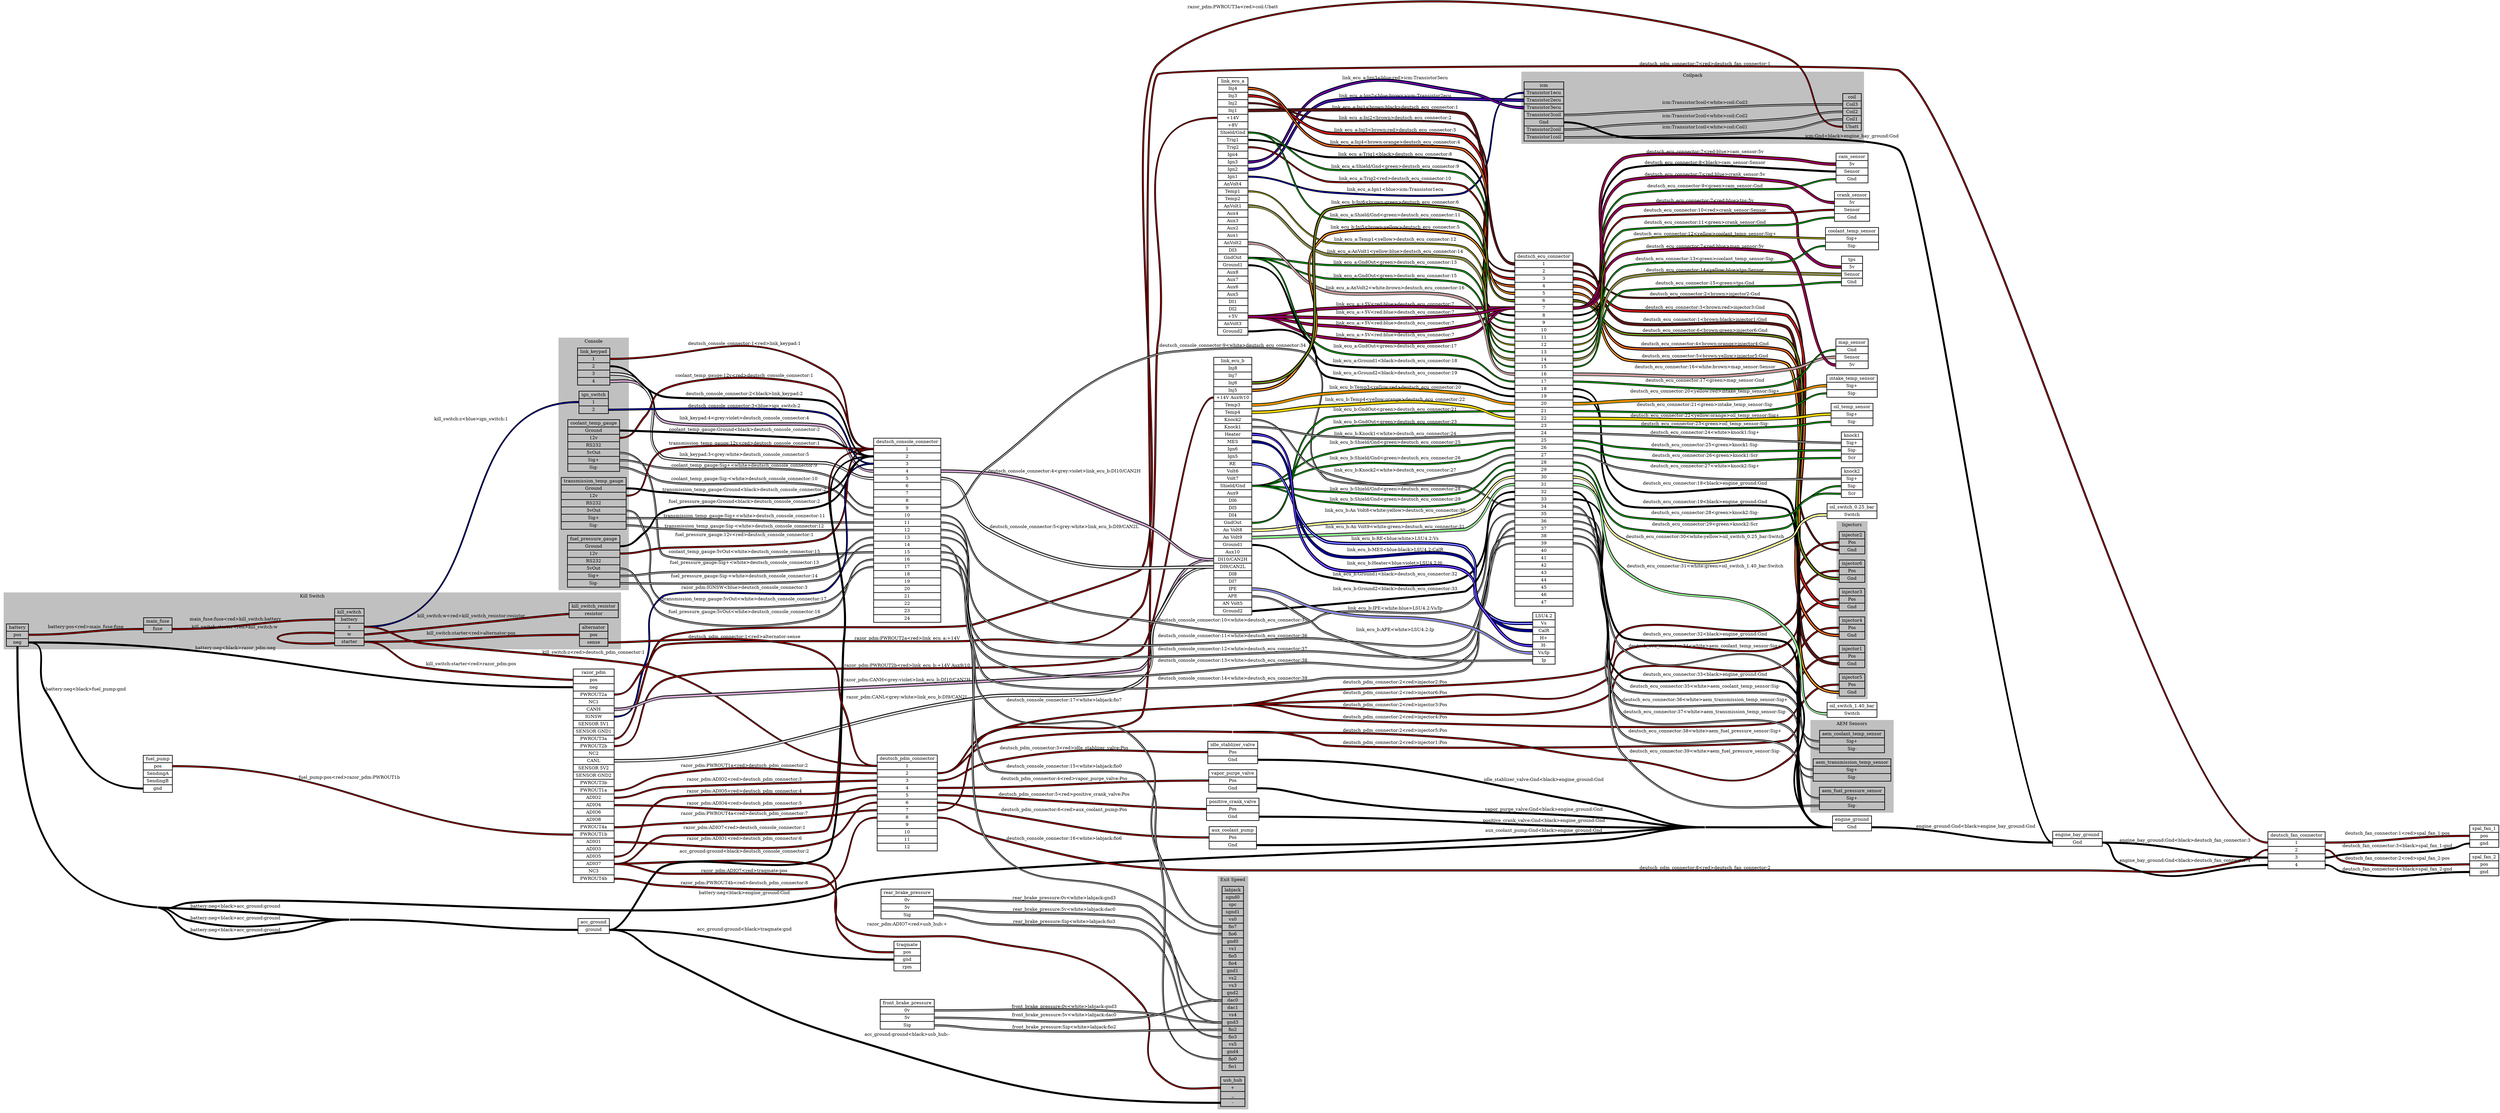 graph "" {
	graph [bb="0,0,7810,3667.9",
		concentrate=true,
		rankdir=LR,
		ranksep=1.5
	];
	node [label="\N"];
	subgraph cluster_Console {
		graph [bb="1743,691.88,1962,1474.9",
			color=grey,
			label=Console,
			lheight=0.21,
			lp="1852.5,1463.4",
			lwidth=0.79,
			style=filled
		];
		ign_switch	[height=0.97222,
			label="ign_switch | <1> 1 | <2> 2 ",
			pos="1852.5,1408.9",
			rects="1806.5,1420.4,1898.5,1443.4 1806.5,1397.4,1898.5,1420.4 1806.5,1374.4,1898.5,1397.4",
			shape=record,
			style=bold,
			width=1.2778];
		link_keypad	[height=1.6111,
			label="link_keypad | <1> 1 | <2> 2 | <3> 3 | <4> 4 ",
			pos="1852.5,1297.9",
			rects="1802,1332.4,1903,1355.4 1802,1309.4,1903,1332.4 1802,1286.4,1903,1309.4 1802,1263.4,1903,1286.4 1802,1240.4,1903,1263.4",
			shape=record,
			style=bold,
			width=1.4028];
		coolant_temp_gauge	[height=2.25,
			label="coolant_temp_gauge | <Ground> Ground | <12v> 12v | <RS232> RS232 | <5vOut> 5vOut | <Sig+> Sig+ | <Sig-> Sig- ",
			pos="1852.5,1140.9",
			rects="1771.5,1198.4,1933.5,1221.4 1771.5,1175.4,1933.5,1198.4 1771.5,1152.4,1933.5,1175.4 1771.5,1129.4,1933.5,1152.4 1771.5,1106.4,1933.5,\
1129.4 1771.5,1083.4,1933.5,1106.4 1771.5,1060.4,1933.5,1083.4",
			shape=record,
			style=bold,
			width=2.25];
		transmission_temp_gauge	[height=2.25,
			label="transmission_temp_gauge | <Ground> Ground | <12v> 12v | <RS232> RS232 | <5vOut> 5vOut | <Sig+> Sig+ | <Sig-> Sig- ",
			pos="1852.5,960.88",
			rects="1751,1018.4,1954,1041.4 1751,995.38,1954,1018.4 1751,972.38,1954,995.38 1751,949.38,1954,972.38 1751,926.38,1954,949.38 1751,903.38,\
1954,926.38 1751,880.38,1954,903.38",
			shape=record,
			style=bold,
			width=2.8194];
		fuel_pressure_gauge	[height=2.25,
			label="fuel_pressure_gauge | <Ground> Ground | <12v> 12v | <RS232> RS232 | <5vOut> 5vOut | <Sig+> Sig+ | <Sig-> Sig- ",
			pos="1852.5,780.88",
			rects="1770.5,838.38,1934.5,861.38 1770.5,815.38,1934.5,838.38 1770.5,792.38,1934.5,815.38 1770.5,769.38,1934.5,792.38 1770.5,746.38,1934.5,\
769.38 1770.5,723.38,1934.5,746.38 1770.5,700.38,1934.5,723.38",
			shape=record,
			style=bold,
			width=2.2778];
	}
	subgraph cluster_Coilpack {
		graph [bb="4754,3391.9,5824.5,3614.9",
			color=grey,
			label=Coilpack,
			lheight=0.21,
			lp="5289.2,3603.4",
			lwidth=0.85,
			style=filled
		];
		icm	[height=2.5694,
			label="icm | <Transistor1ecu> Transistor1ecu | <Transistor2ecu> Transistor2ecu | <Transistor3ecu> Transistor3ecu | <Transistor3coil> Transistor3coil | <\
Gnd> Gnd | <Transistor2coil> Transistor2coil | <Transistor1coil> Transistor1coil ",
			pos="4824,3491.9",
			rects="4762,3560.9,4886,3583.9 4762,3537.9,4886,3560.9 4762,3514.9,4886,3537.9 4762,3491.9,4886,3514.9 4762,3468.9,4886,3491.9 4762,3445.9,\
4886,3468.9 4762,3422.9,4886,3445.9 4762,3399.9,4886,3422.9",
			shape=record,
			style=bold,
			width=1.7222];
		coil	[height=1.6111,
			label="coil | <Coil3> Coil3 | <Coil2> Coil2 | <Coil1> Coil1 | <Ubatt> Ubatt ",
			pos="5787.5,3487.9",
			rects="5758.5,3522.4,5816.5,3545.4 5758.5,3499.4,5816.5,3522.4 5758.5,3476.4,5816.5,3499.4 5758.5,3453.4,5816.5,3476.4 5758.5,3430.4,5816.5,\
3453.4",
			shape=record,
			style=bold,
			width=0.80556];
		icm:Transistor3coil -- coil:Coil3	[color="black:white:black",
			label="icm:Transistor3coil<white>coil:Coil3",
			labeltooltip="icm:Transistor3coil<white>coil:Coil3",
			lp="5328,3516.4",
			penwidth=2.5,
			pos="4887,3479.9 4967.9,3479.9 4988.1,3483.9 5069,3486.9 5375,3498.1 5451.3,3510.9 5757.5,3510.9"];
		icm:Transistor1coil -- coil:Coil1	[color="black:white:black",
			label="icm:Transistor1coil<white>coil:Coil1",
			labeltooltip="icm:Transistor1coil<white>coil:Coil1",
			lp="5328,3440.4",
			penwidth=2.5,
			pos="4887,3410.9 5198.3,3410.9 5277.6,3399.2 5587,3432.9 5663.6,3441.2 5680.4,3464.9 5757.5,3464.9"];
		icm:Transistor2coil -- coil:Coil2	[color="black:white:black",
			label="icm:Transistor2coil<white>coil:Coil2",
			labeltooltip="icm:Transistor2coil<white>coil:Coil2",
			lp="5328,3475.4",
			penwidth=2.5,
			pos="4887,3433.9 4968.1,3433.9 4988,3443.2 5069,3447.9 5299,3461.2 5357.3,3450 5587,3467.9 5663.1,3473.8 5681.2,3487.9 5757.5,3487.9"];
	}
	subgraph "cluster_Exit Speed" {
		graph [bb="3804,55.883,3899,781.88",
			color=grey,
			label="Exit Speed",
			lheight=0.21,
			lp="3851.5,770.38",
			lwidth=1.10,
			style=filled
		];
		labjack	[height=8,
			label="labjack | <sgnd0> sgnd0 | < spc>  spc | < sgnd1>  sgnd1 | < vs0>  vs0 | <fio7> fio7 | < fio6>  fio6 | < gnd0>  gnd0 | < vs1>  vs1 | <\
fio5> fio5 | < fio4>  fio4 | < gnd1>  gnd1 | < vs2>  vs2 | <vs3> vs3 | < gnd2>  gnd2 | < dac0>  dac0 | < dac1>  dac1 | <vs4> vs4 | < \
gnd3>  gnd3 | < fio2>  fio2 | < fio3>  fio3 | <vs5> vs5 | < gnd4>  gnd4 | < fio0>  fio0 | < fio1>  fio1 ",
			pos="3851,462.88",
			rects="3817.5,727.38,3884.5,750.38 3817.5,704.38,3884.5,727.38 3817.5,681.38,3884.5,704.38 3817.5,658.38,3884.5,681.38 3817.5,635.38,3884.5,\
658.38 3817.5,612.38,3884.5,635.38 3817.5,589.38,3884.5,612.38 3817.5,566.38,3884.5,589.38 3817.5,543.38,3884.5,566.38 3817.5,520.38,\
3884.5,543.38 3817.5,497.38,3884.5,520.38 3817.5,474.38,3884.5,497.38 3817.5,451.38,3884.5,474.38 3817.5,428.38,3884.5,451.38 3817.5,\
405.38,3884.5,428.38 3817.5,382.38,3884.5,405.38 3817.5,359.38,3884.5,382.38 3817.5,336.38,3884.5,359.38 3817.5,313.38,3884.5,336.38 \
3817.5,290.38,3884.5,313.38 3817.5,267.38,3884.5,290.38 3817.5,244.38,3884.5,267.38 3817.5,221.38,3884.5,244.38 3817.5,198.38,3884.5,\
221.38 3817.5,175.38,3884.5,198.38",
			shape=record,
			style=bold,
			width=0.93056];
		usb_hub	[height=1.2917,
			label="usb_hub | <+> + | <_> _ | <-> - ",
			pos="3851,109.88",
			rects="3813,132.88,3889,155.88 3813,109.88,3889,132.88 3813,86.883,3889,109.88 3813,63.883,3889,86.883",
			shape=record,
			style=bold,
			width=1.0556];
	}
	subgraph "cluster_AEM Sensors" {
		graph [bb="5658,1317.9,5917,1602.9",
			color=grey,
			label="AEM Sensors",
			lheight=0.21,
			lp="5787.5,1591.4",
			lwidth=1.35,
			style=filled
		];
		aem_coolant_temp_sensor	[height=0.97222,
			label="aem_coolant_temp_sensor | <Sig+> Sig+ | <Sig-> Sig- ",
			pos="5787.5,1536.9",
			rects="5686,1548.4,5889,1571.4 5686,1525.4,5889,1548.4 5686,1502.4,5889,1525.4",
			shape=record,
			style=bold,
			width=2.8194];
		aem_transmission_temp_sensor	[height=0.97222,
			label="aem_transmission_temp_sensor | <Sig+> Sig+ | <Sig-> Sig- ",
			pos="5787.5,1448.9",
			rects="5666,1460.4,5909,1483.4 5666,1437.4,5909,1460.4 5666,1414.4,5909,1437.4",
			shape=record,
			style=bold,
			width=3.375];
		aem_fuel_pressure_sensor	[height=0.97222,
			label="aem_fuel_pressure_sensor | <Sig+> Sig+ | <Sig-> Sig- ",
			pos="5787.5,1360.9",
			rects="5685.5,1372.4,5889.5,1395.4 5685.5,1349.4,5889.5,1372.4 5685.5,1326.4,5889.5,1349.4",
			shape=record,
			style=bold,
			width=2.8333];
	}
	subgraph cluster_Injectors {
		graph [bb="5739.5,2821.9,5835.5,3370.9",
			color=grey,
			label=Injectors,
			lheight=0.21,
			lp="5787.5,3359.4",
			lwidth=0.89,
			style=filled
		];
		injector1	[height=0.97222,
			label="injector1 | <Pos> Pos | <Gnd> Gnd ",
			pos="5787.5,2864.9",
			rects="5747.5,2876.4,5827.5,2899.4 5747.5,2853.4,5827.5,2876.4 5747.5,2830.4,5827.5,2853.4",
			shape=record,
			style=bold,
			width=1.1111];
		injector2	[height=0.97222,
			label="injector2 | <Pos> Pos | <Gnd> Gnd ",
			pos="5787.5,3304.9",
			rects="5747.5,3316.4,5827.5,3339.4 5747.5,3293.4,5827.5,3316.4 5747.5,3270.4,5827.5,3293.4",
			shape=record,
			style=bold,
			width=1.1111];
		injector3	[height=0.97222,
			label="injector3 | <Pos> Pos | <Gnd> Gnd ",
			pos="5787.5,3216.9",
			rects="5747.5,3228.4,5827.5,3251.4 5747.5,3205.4,5827.5,3228.4 5747.5,3182.4,5827.5,3205.4",
			shape=record,
			style=bold,
			width=1.1111];
		injector4	[height=0.97222,
			label="injector4 | <Pos> Pos | <Gnd> Gnd ",
			pos="5787.5,3128.9",
			rects="5747.5,3140.4,5827.5,3163.4 5747.5,3117.4,5827.5,3140.4 5747.5,3094.4,5827.5,3117.4",
			shape=record,
			style=bold,
			width=1.1111];
		injector5	[height=0.97222,
			label="injector5 | <Pos> Pos | <Gnd> Gnd ",
			pos="5787.5,3040.9",
			rects="5747.5,3052.4,5827.5,3075.4 5747.5,3029.4,5827.5,3052.4 5747.5,3006.4,5827.5,3029.4",
			shape=record,
			style=bold,
			width=1.1111];
		injector6	[height=0.97222,
			label="injector6 | <Pos> Pos | <Gnd> Gnd ",
			pos="5787.5,2952.9",
			rects="5747.5,2964.4,5827.5,2987.4 5747.5,2941.4,5827.5,2964.4 5747.5,2918.4,5827.5,2941.4",
			shape=record,
			style=bold,
			width=1.1111];
	}
	subgraph "cluster_Kill Switch" {
		graph [bb="8,2982.9,1937.5,3156.9",
			color=grey,
			label="Kill Switch",
			lheight=0.21,
			lp="972.75,3145.4",
			lwidth=1.08,
			style=filled
		];
		battery	[height=0.97222,
			label="battery | <pos> pos | <neg> neg ",
			pos="50.5,3025.9",
			rects="16,3037.4,85,3060.4 16,3014.4,85,3037.4 16,2991.4,85,3014.4",
			shape=record,
			style=bold,
			width=0.95833];
		main_fuse	[height=0.65278,
			label="main_fuse | <fuse> fuse ",
			pos="489.5,3061.9",
			rects="445,3061.9,534,3084.9 445,3038.9,534,3061.9",
			shape=record,
			style=bold,
			width=1.2361];
		battery:pos -- main_fuse:fuse	[color="black:red:black",
			label="battery:pos<red>main_fuse:fuse",
			labeltooltip="battery:pos<red>main_fuse:fuse",
			lp="264.5,3055.4",
			penwidth=2.5,
			pos="85,3025.9 244.91,3025.9 284.09,3049.9 444,3049.9"];
		kill_switch	[height=1.6111,
			label="kill_switch | <battery> battery | <z> z | <w> w | <starter> starter ",
			pos="1088.5,3057.9",
			rects="1042.5,3092.4,1134.5,3115.4 1042.5,3069.4,1134.5,3092.4 1042.5,3046.4,1134.5,3069.4 1042.5,3023.4,1134.5,3046.4 1042.5,3000.4,1134.5,\
3023.4",
			shape=record,
			style=bold,
			width=1.2778];
		main_fuse:fuse -- kill_switch:battery	[color="black:red:black",
			label="main_fuse:fuse<red>kill_switch:battery",
			labeltooltip="main_fuse:fuse<red>kill_switch:battery",
			lp="732.5,3081.4",
			penwidth=2.5,
			pos="535,3049.9 760.53,3049.9 815.97,3080.9 1041.5,3080.9"];
		kill_switch:starter -- kill_switch:w	[color="black:red:black",
			label="kill_switch:starter<red>kill_switch:w",
			labeltooltip="kill_switch:starter<red>kill_switch:w",
			lp="730,3057.9",
			penwidth=2.5,
			pos="1042.3,3008 964.99,3003.5 864.5,3006.6 864.5,3023.4 864.5,3040.2 964.99,3043.2 1042.3,3038.8"];
		alternator	[height=0.97222,
			label="alternator | <pos> pos | <sense> sense ",
			pos="1852.5,3025.9",
			rects="1808,3037.4,1897,3060.4 1808,3014.4,1897,3037.4 1808,2991.4,1897,3014.4",
			shape=record,
			style=bold,
			width=1.2361];
		kill_switch:starter -- alternator:pos	[color="black:red:black",
			label="kill_switch:starter<red>alternator:pos",
			labeltooltip="kill_switch:starter<red>alternator:pos",
			lp="1469.5,3031.4",
			penwidth=2.5,
			pos="1135.5,3011.9 1433.8,3011.9 1508.2,3025.9 1806.5,3025.9"];
		kill_switch_resistor	[height=0.65278,
			label="kill_switch_resistor | <resistor> resistor ",
			pos="1852.5,3101.9",
			rects="1775.5,3101.9,1929.5,3124.9 1775.5,3078.9,1929.5,3101.9",
			shape=record,
			style=bold,
			width=2.1389];
		kill_switch:w -- kill_switch_resistor:resistor	[color="black:red:black",
			label="kill_switch:w<red>kill_switch_resistor:resistor",
			labeltooltip="kill_switch:w<red>kill_switch_resistor:resistor",
			lp="1469.5,3087.4",
			penwidth=2.5,
			pos="1135.5,3034.9 1278,3034.9 1632,3089.9 1774.5,3089.9"];
	}
	razor_pdm	[height=9.2778,
		label="razor_pdm | <pos> pos | <neg> neg | <PWROUT2a> PWROUT2a | <NC1> NC1 | <CANH> CANH | <IGNSW> IGNSW | <SENSOR 5V1> SENSOR 5V1 | <SENSOR \
GND1> SENSOR GND1 | <PWROUT3a> PWROUT3a | <PWROUT2b> PWROUT2b | <NC2> NC2 | <CANL> CANL | <SENSOR 5V2> SENSOR 5V2 | <SENSOR GND2> \
SENSOR GND2 | <PWROUT3b> PWROUT3b | <PWROUT1a> PWROUT1a | <ADIO2> ADIO2 | <ADIO4> ADIO4 | <ADIO6> ADIO6 | <ADIO8> ADIO8 | <PWROUT4a> \
PWROUT4a | <PWROUT1b> PWROUT1b | <ADIO1> ADIO1 | <ADIO3> ADIO3 | <ADIO5> ADIO5 | <ADIO7> ADIO7 | <NC3> NC3 | <PWROUT4b> PWROUT4b ",
		pos="1852.5,2638.9",
		rects="1788.5,2949.4,1916.5,2972.4 1788.5,2926.4,1916.5,2949.4 1788.5,2903.4,1916.5,2926.4 1788.5,2880.4,1916.5,2903.4 1788.5,2857.4,1916.5,\
2880.4 1788.5,2834.4,1916.5,2857.4 1788.5,2811.4,1916.5,2834.4 1788.5,2788.4,1916.5,2811.4 1788.5,2765.4,1916.5,2788.4 1788.5,2742.4,\
1916.5,2765.4 1788.5,2719.4,1916.5,2742.4 1788.5,2696.4,1916.5,2719.4 1788.5,2673.4,1916.5,2696.4 1788.5,2650.4,1916.5,2673.4 1788.5,\
2627.4,1916.5,2650.4 1788.5,2604.4,1916.5,2627.4 1788.5,2581.4,1916.5,2604.4 1788.5,2558.4,1916.5,2581.4 1788.5,2535.4,1916.5,2558.4 \
1788.5,2512.4,1916.5,2535.4 1788.5,2489.4,1916.5,2512.4 1788.5,2466.4,1916.5,2489.4 1788.5,2443.4,1916.5,2466.4 1788.5,2420.4,1916.5,\
2443.4 1788.5,2397.4,1916.5,2420.4 1788.5,2374.4,1916.5,2397.4 1788.5,2351.4,1916.5,2374.4 1788.5,2328.4,1916.5,2351.4 1788.5,2305.4,\
1916.5,2328.4",
		shape=record,
		style=bold,
		width=1.7778];
	battery:neg -- razor_pdm:neg	[color="black:black:black",
		label="battery:neg<black>razor_pdm:neg",
		labeltooltip="battery:neg<black>razor_pdm:neg",
		lp="732.5,2994.4",
		penwidth=2.5,
		pos="85,3002.9 842.68,3002.9 1029.8,2914.9 1787.5,2914.9"];
	engine_ground	[height=0.65278,
		label="engine_ground | <Gnd> Gnd ",
		pos="5787.5,1283.9",
		rects="5726.5,1283.9,5848.5,1306.9 5726.5,1260.9,5848.5,1283.9",
		shape=record,
		style=bold,
		width=1.6944];
	battery:neg -- engine_ground:Gnd	[color="black:black:black",
		label="battery:neg<black>engine_ground:Gnd",
		labeltooltip="battery:neg<black>engine_ground:Gnd",
		lp="2324,42.383",
		penwidth=2.5,
		pos="5329,861.88 5568.1,945.8 5472.1,1271.6 5725.1,1271.9;50.5,2989.9 50.5,2665.8 164.61,118.19 488.5,105.88;490.5,105.88 627.2,-4.4192 \
823.39,34.883 1087.5,34.883 1087.5,34.883 1087.5,34.883 3325,34.883 3662.9,34.883 3764.1,-53.856 4085,51.883 4593.3,219.37 4604.2,\
480.72 5069,745.88 5178.2,808.18 5208.4,820.24 5327,861.88"];
	acc_ground	[height=0.65278,
		label="acc_ground | <ground> ground ",
		pos="1852.5,323.88",
		rects="1803.5,323.88,1901.5,346.88 1803.5,300.88,1901.5,323.88",
		shape=record,
		style=bold,
		width=1.3611];
	battery:neg -- acc_ground:ground	[color="black:black:black",
		label="battery:neg<black>acc_ground:ground",
		labeltooltip="battery:neg<black>acc_ground:ground",
		lp="732.5,111.38",
		penwidth=2.5,
		pos="490.5,105.88 755.66,96.212 822.17,105.88 1087.5,105.88"];
	battery:neg -- acc_ground:ground	[color="black:black:black",
		label="battery:neg<black>acc_ground:ground",
		labeltooltip="battery:neg<black>acc_ground:ground",
		lp="732.5,90.383",
		penwidth=2.5,
		pos="490.5,105.88 535.42,104.2 544.34,88.028 589,82.883 715.72,68.285 748.63,75.978 876,82.883 970.42,88.002 992.95,105.79 1087.5,105.88;\
1089.5,105.88 1419.2,103.88 1472.6,311.68 1802,311.88"];
	battery:neg -- acc_ground:ground	[color="black:black:black",
		label="battery:neg<black>acc_ground:ground",
		labeltooltip="battery:neg<black>acc_ground:ground",
		lp="732.5,135.38",
		penwidth=2.5,
		pos="490.5,105.88 534.83,104.56 544.79,118.32 589,121.88 716.14,132.14 748.54,126.7 876,121.88 970.2,118.32 994.11,93.021 1087.5,105.88"];
	fuel_pump	[height=1.6111,
		label="fuel_pump | <pos> pos | <SendingA> SendingA | <SendingB> SendingB | <gnd> gnd ",
		pos="489.5,2736.9",
		rects="444,2771.4,535,2794.4 444,2748.4,535,2771.4 444,2725.4,535,2748.4 444,2702.4,535,2725.4 444,2679.4,535,2702.4",
		shape=record,
		style=bold,
		width=1.2639];
	battery:neg -- fuel_pump:gnd	[color="black:black:black",
		label="battery:neg<black>fuel_pump:gnd",
		labeltooltip="battery:neg<black>fuel_pump:gnd",
		lp="264.5,2909.4",
		penwidth=2.5,
		pos="85,3002.9 135.9,3002.9 105.12,2939.9 139,2901.9 248.71,2778.9 279.17,2690.9 444,2690.9"];
	kill_switch:z -- ign_switch:1	[color="black:blue:black",
		label="kill_switch:z<blue>ign_switch:1",
		labeltooltip="kill_switch:z<blue>ign_switch:1",
		lp="1469.5,2923.4",
		penwidth=2.5,
		pos="1135.5,3057.9 1531,3057.9 1410,1408.9 1805.5,1408.9"];
	kill_switch:starter -- razor_pdm:pos	[color="black:red:black",
		label="kill_switch:starter<red>razor_pdm:pos",
		labeltooltip="kill_switch:starter<red>razor_pdm:pos",
		lp="1469.5,2999.4",
		penwidth=2.5,
		pos="1135.5,3011.9 1153.7,3011.9 1769.3,2937.9 1787.5,2937.9"];
	deutsch_pdm_connector	[height=4.1667,
		label="deutsch_pdm_connector | <1> 1 | <2> 2 | <3> 3 | <4> 4 | <5> 5 | <6> 6 | <7> 7 | <8> 8 | <9> 9 | <10> 10 | <11> 11 | <12> 12 ",
		pos="2833,2500.9",
		rects="2739,2627.4,2927,2650.4 2739,2604.4,2927,2627.4 2739,2581.4,2927,2604.4 2739,2558.4,2927,2581.4 2739,2535.4,2927,2558.4 2739,2512.4,\
2927,2535.4 2739,2489.4,2927,2512.4 2739,2466.4,2927,2489.4 2739,2443.4,2927,2466.4 2739,2420.4,2927,2443.4 2739,2397.4,2927,2420.4 \
2739,2374.4,2927,2397.4 2739,2351.4,2927,2374.4",
		shape=record,
		style=bold,
		width=2.6111];
	kill_switch:z -- deutsch_pdm_connector:1	[color="black:red:black",
		label="kill_switch:z<red>deutsch_pdm_connector:1",
		labeltooltip="kill_switch:z<red>deutsch_pdm_connector:1",
		lp="1852.5,3161.4",
		penwidth=2.5,
		pos="1135.5,3057.9 1211.3,3057.9 1226.3,3086.3 1301,3098.9 1613.4,3151.7 1698.5,3173.1 2013,3134.9 2271.1,3103.5 2404.6,3185.9 2581,2994.9 \
2681.8,2885.7 2545.7,2783.7 2635,2664.9 2665.5,2624.4 2687.3,2615.9 2738,2615.9"];
	engine_bay_ground	[height=0.65278,
		label="engine_bay_ground | <Gnd> Gnd ",
		pos="6492.5,674.88",
		rects="6415,674.88,6570,697.88 6415,651.88,6570,674.88",
		shape=record,
		style=bold,
		width=2.1528];
	icm:Gnd -- engine_bay_ground:Gnd	[color="black:black:black",
		label="icm:Gnd<black>engine_bay_ground:Gnd",
		labeltooltip="icm:Gnd<black>engine_bay_ground:Gnd",
		lp="5787.5,3405.4",
		penwidth=2.5,
		pos="4887,3456.9 4970.4,3456.9 4986.4,3422.9 5069,3410.9 5116.6,3404 5897.4,3406.1 5934,3374.9 6666.4,2749.1 6221.8,2203.1 6361,1249.9 \
6370.5,1185.1 6349.5,662.88 6415,662.88"];
	deutsch_console_connector	[height=8,
		label="deutsch_console_connector | <1> 1 | <2> 2 | <3> 3 | <4> 4 | <5> 5 | <6> 6 | <7> 7 | <8> 8 | <9> 9 | <10> 10 | <11> 11 | <12> 12 | <\
13> 13 | <14> 14 | <15> 15 | <16> 16 | <17> 17 | <18> 18 | <19> 19 | <20> 20 | <21> 21 | <22> 22 | <23> 23 | <24> 24 ",
		pos="2833,934.88",
		rects="2728,1199.4,2938,1222.4 2728,1176.4,2938,1199.4 2728,1153.4,2938,1176.4 2728,1130.4,2938,1153.4 2728,1107.4,2938,1130.4 2728,1084.4,\
2938,1107.4 2728,1061.4,2938,1084.4 2728,1038.4,2938,1061.4 2728,1015.4,2938,1038.4 2728,992.38,2938,1015.4 2728,969.38,2938,992.38 \
2728,946.38,2938,969.38 2728,923.38,2938,946.38 2728,900.38,2938,923.38 2728,877.38,2938,900.38 2728,854.38,2938,877.38 2728,831.38,\
2938,854.38 2728,808.38,2938,831.38 2728,785.38,2938,808.38 2728,762.38,2938,785.38 2728,739.38,2938,762.38 2728,716.38,2938,739.38 \
2728,693.38,2938,716.38 2728,670.38,2938,693.38 2728,647.38,2938,670.38",
		shape=record,
		style=bold,
		width=2.9167];
	link_keypad:4 -- deutsch_console_connector:4	[color="black:grey:violet:grey:black",
		label="link_keypad:4<grey:violet>deutsch_console_connector:4",
		labeltooltip="link_keypad:4<grey:violet>deutsch_console_connector:4",
		lp="2324,1100.4",
		penwidth=2.5,
		pos="1904.5,1251.9 1953.6,1251.9 1975.3,1262.3 2013,1230.9 2063.6,1188.7 2012.6,1130 2067,1092.9 2114.2,1060.7 2524.1,1087.9 2581,1092.9 \
2646.7,1098.7 2661.1,1118.9 2727,1118.9"];
	link_keypad:3 -- deutsch_console_connector:5	[color="black:grey:white:grey:black",
		label="link_keypad:3<grey:white>deutsch_console_connector:5",
		labeltooltip="link_keypad:3<grey:white>deutsch_console_connector:5",
		lp="2324,1066.4",
		penwidth=2.5,
		pos="1904.5,1274.9 1956.5,1274.9 1977.7,1269.1 2013,1230.9 2067.3,1172 2002.4,1106.3 2067,1058.9 2113,1025.1 2524.3,1051.8 2581,1058.9 \
2647.4,1067.2 2660.1,1095.9 2727,1095.9"];
	coolant_temp_gauge:"12v" -- deutsch_console_connector:1	[color="black:red:black",
		label="coolant_temp_gauge:12v<red>deutsch_console_connector:1",
		labeltooltip="coolant_temp_gauge:12v<red>deutsch_console_connector:1",
		lp="2324,1553.4",
		penwidth=2.5,
		pos="1934.5,1163.9 2076.9,1163.9 2065.8,1448.9 2067,1449.9 2246.8,1590.8 2384,1565.6 2581,1449.9 2695.9,1382.4 2593.7,1187.9 2727,1187.9"];
	coolant_temp_gauge:Ground -- deutsch_console_connector:2	[color="black:black:black",
		label="coolant_temp_gauge:Ground<black>deutsch_console_connector:2",
		labeltooltip="coolant_temp_gauge:Ground<black>deutsch_console_connector:2",
		lp="2324,1252.4",
		penwidth=2.5,
		pos="1934.5,1186.9 1995.1,1186.9 2006.8,1211.7 2067,1218.9 2293.8,1245.9 2356.1,1259.1 2581,1218.9 2649.1,1206.7 2657.8,1164.9 2727,1164.9"];
	coolant_temp_gauge:"Sig+" -- deutsch_console_connector:9	[color="black:white:black",
		label="coolant_temp_gauge:Sig+<white>deutsch_console_connector:9",
		labeltooltip="coolant_temp_gauge:Sig+<white>deutsch_console_connector:9",
		lp="2324,1024.4",
		penwidth=2.5,
		pos="1934.5,1094.9 2002.8,1094.9 2001.5,1036.5 2067,1016.9 2207.5,974.82 2580.3,1003.9 2727,1003.9"];
	coolant_temp_gauge:"Sig-" -- deutsch_console_connector:10	[color="black:white:black",
		label="coolant_temp_gauge:Sig-<white>deutsch_console_connector:10",
		labeltooltip="coolant_temp_gauge:Sig-<white>deutsch_console_connector:10",
		lp="2324,983.38",
		penwidth=2.5,
		pos="1934.5,1071.9 1970.6,1071.9 1983.3,1071.4 2013,1050.9 2046.8,1027.6 2030.4,994.61 2067,975.88 2132.3,942.45 2653.7,980.88 2727,980.88"];
	coolant_temp_gauge:"5vOut" -- deutsch_console_connector:15	[color="black:white:black",
		label="coolant_temp_gauge:5vOut<white>deutsch_console_connector:15",
		labeltooltip="coolant_temp_gauge:5vOut<white>deutsch_console_connector:15",
		lp="2324,729.38",
		penwidth=2.5,
		pos="1934.5,1117.9 1980.4,1117.9 1990.5,1090.8 2013,1050.9 2085.8,921.81 1954.1,817.8 2067,721.88 2088.8,703.4 2554.6,711.05 2581,721.88 \
2665.3,756.47 2635.9,865.88 2727,865.88"];
	transmission_temp_gauge:"12v" -- deutsch_console_connector:1	[color="black:red:black",
		label="transmission_temp_gauge:12v<red>deutsch_console_connector:1",
		labeltooltip="transmission_temp_gauge:12v<red>deutsch_console_connector:1",
		lp="2324,1366.4",
		penwidth=2.5,
		pos="1955.5,983.88 1994.7,983.88 1996,1015.5 2013,1050.9 2068.9,1167.1 1967.7,1253.6 2067,1335.9 2111,1372.3 2528.3,1357.9 2581,1335.9 \
2666.2,1300.2 2634.6,1187.9 2727,1187.9"];
	transmission_temp_gauge:Ground -- deutsch_console_connector:2	[color="black:black:black",
		label="transmission_temp_gauge:Ground<black>deutsch_console_connector:2",
		labeltooltip="transmission_temp_gauge:Ground<black>deutsch_console_connector:2",
		lp="2324,1207.4",
		penwidth=2.5,
		pos="1955.5,1006.9 1987.7,1006.9 1993.5,1025.3 2013,1050.9 2051.7,1101.6 2014.1,1148.3 2067,1183.9 2114.4,1215.8 2524,1187.6 2581,1183.9 \
2646.3,1179.7 2661.6,1164.9 2727,1164.9"];
	transmission_temp_gauge:"Sig+" -- deutsch_console_connector:11	[color="black:white:black",
		label="transmission_temp_gauge:Sig+<white>deutsch_console_connector:11",
		labeltooltip="transmission_temp_gauge:Sig+<white>deutsch_console_connector:11",
		lp="2324,948.38",
		penwidth=2.5,
		pos="1955.5,914.88 2233.7,914.88 2303.6,919 2581,940.88 2646.1,946.02 2661.7,957.88 2727,957.88"];
	transmission_temp_gauge:"Sig-" -- deutsch_console_connector:12	[color="black:white:black",
		label="transmission_temp_gauge:Sig-<white>deutsch_console_connector:12",
		labeltooltip="transmission_temp_gauge:Sig-<white>deutsch_console_connector:12",
		lp="2324,904.38",
		penwidth=2.5,
		pos="1955.5,891.88 2233.5,891.88 2305.4,860.48 2581,896.88 2647.5,905.66 2659.9,934.88 2727,934.88"];
	transmission_temp_gauge:"5vOut" -- deutsch_console_connector:17	[color="black:white:black",
		label="transmission_temp_gauge:5vOut<white>deutsch_console_connector:17",
		labeltooltip="transmission_temp_gauge:5vOut<white>deutsch_console_connector:17",
		lp="2324,619.38",
		penwidth=2.5,
		pos="1955.5,937.88 1994.7,937.88 1995.7,906.09 2013,870.88 2064.9,765.38 1975.8,686.06 2067,611.88 2244.3,467.77 2378.3,506.52 2581,611.88 \
2681.2,663.98 2614.1,819.88 2727,819.88"];
	fuel_pressure_gauge:"12v" -- deutsch_console_connector:1	[color="black:red:black",
		label="fuel_pressure_gauge:12v<red>deutsch_console_connector:1",
		labeltooltip="fuel_pressure_gauge:12v<red>deutsch_console_connector:1",
		lp="2324,1316.4",
		penwidth=2.5,
		pos="1935.5,803.88 1981,803.88 1991.5,830.75 2013,870.88 2058.2,955.19 1995.3,1234.6 2067,1297.9 2088.4,1316.8 2553.9,1306.9 2581,1297.9 \
2658,1272.1 2645.8,1187.9 2727,1187.9"];
	fuel_pressure_gauge:Ground -- deutsch_console_connector:2	[color="black:black:black",
		label="fuel_pressure_gauge:Ground<black>deutsch_console_connector:2",
		labeltooltip="fuel_pressure_gauge:Ground<black>deutsch_console_connector:2",
		lp="2324,1171.4",
		penwidth=2.5,
		pos="1935.5,826.88 1975.1,826.88 1989.9,838.74 2013,870.88 2085.8,971.95 1972,1065.4 2067,1145.9 2081,1157.7 2708.7,1164.9 2727,1164.9"];
	fuel_pressure_gauge:"Sig+" -- deutsch_console_connector:13	[color="black:white:black",
		label="fuel_pressure_gauge:Sig+<white>deutsch_console_connector:13",
		labeltooltip="fuel_pressure_gauge:Sig+<white>deutsch_console_connector:13",
		lp="2324,809.38",
		penwidth=2.5,
		pos="1935.5,734.88 1997.1,734.88 2006.4,767.62 2067,778.88 2179.4,799.78 2473.4,763.19 2581,801.88 2657.5,829.38 2645.8,911.88 2727,911.88"];
	fuel_pressure_gauge:"Sig-" -- deutsch_console_connector:14	[color="black:white:black",
		label="fuel_pressure_gauge:Sig-<white>deutsch_console_connector:14",
		labeltooltip="fuel_pressure_gauge:Sig-<white>deutsch_console_connector:14",
		lp="2324,767.38",
		penwidth=2.5,
		pos="1935.5,711.88 1995.3,711.88 2007.6,733.3 2067,740.88 2123.7,748.12 2527.9,738.67 2581,759.88 2661.4,792.03 2640.4,888.88 2727,888.88"];
	fuel_pressure_gauge:"5vOut" -- deutsch_console_connector:16	[color="black:white:black",
		label="fuel_pressure_gauge:5vOut<white>deutsch_console_connector:16",
		labeltooltip="fuel_pressure_gauge:5vOut<white>deutsch_console_connector:16",
		lp="2324,695.38",
		penwidth=2.5,
		pos="1935.5,757.88 2001.7,757.88 2002.8,703.92 2067,687.88 2122.4,674.05 2528.6,665.24 2581,687.88 2667.9,725.4 2632.4,842.88 2727,842.88"];
	razor_pdm:PWROUT3a -- coil:Ubatt	[color="black:red:black",
		label="razor_pdm:PWROUT3a<red>coil:Ubatt",
		labeltooltip="razor_pdm:PWROUT3a<red>coil:Ubatt",
		lp="3851,3640.4",
		penwidth=2.5,
		pos="1917.5,2753.9 2060.9,2753.9 1967.2,2936.9 2067,3039.9 2268.6,3248 2359.5,3270.2 2635,3359.9 3645.6,3689 3953.9,3654.9 5015,3593.9 \
5270.5,3579.2 5341.9,3601.3 5587,3527.9 5668.3,3503.5 5672.6,3441.9 5757.5,3441.9"];
	razor_pdm:ADIO7 -- usb_hub:"+"	[color="black:red:black",
		label="razor_pdm:ADIO7<red>usb_hub:+",
		labeltooltip="razor_pdm:ADIO7<red>usb_hub:+",
		lp="2833,630.38",
		penwidth=2.5,
		pos="1917.5,2362.9 2115.1,2362.9 1992.2,1675.4 2013,1478.9 2019.1,1421.1 2024.9,998.94 2067,958.88 2149.8,880 2495.4,1006.8 2581,930.88 \
2684.9,838.64 2533.4,717.76 2635,622.88 2699.7,562.47 2943.7,595.62 3031,580.88 3270.4,540.45 3395.3,632.42 3563,456.88 3653.9,361.78 \
3525.8,260.67 3617,165.88 3678.6,101.86 3723.2,121.88 3812,121.88"];
	razor_pdm:PWROUT1a -- deutsch_pdm_connector:2	[color="black:red:black",
		label="razor_pdm:PWROUT1a<red>deutsch_pdm_connector:2",
		labeltooltip="razor_pdm:PWROUT1a<red>deutsch_pdm_connector:2",
		lp="2324,2600.4",
		penwidth=2.5,
		pos="1917.5,2592.9 2282.2,2592.9 2373.3,2592.9 2738,2592.9"];
	razor_pdm:ADIO2 -- deutsch_pdm_connector:3	[color="black:red:black",
		label="razor_pdm:ADIO2<red>deutsch_pdm_connector:3",
		labeltooltip="razor_pdm:ADIO2<red>deutsch_pdm_connector:3",
		lp="2324,2577.4",
		penwidth=2.5,
		pos="1917.5,2569.9 2282.2,2569.9 2373.3,2569.9 2738,2569.9"];
	razor_pdm:ADIO5 -- deutsch_pdm_connector:4	[color="black:red:black",
		label="razor_pdm:ADIO5<red>deutsch_pdm_connector:4",
		labeltooltip="razor_pdm:ADIO5<red>deutsch_pdm_connector:4",
		lp="2324,2426.4",
		penwidth=2.5,
		pos="1917.5,2385.9 2065.1,2385.9 2443.2,2365.9 2581,2418.9 2665,2451.2 2648,2546.9 2738,2546.9"];
	razor_pdm:ADIO4 -- deutsch_pdm_connector:5	[color="black:red:black",
		label="razor_pdm:ADIO4<red>deutsch_pdm_connector:5",
		labeltooltip="razor_pdm:ADIO4<red>deutsch_pdm_connector:5",
		lp="2324,2552.4",
		penwidth=2.5,
		pos="1917.5,2546.9 2282.3,2546.9 2373.2,2523.9 2738,2523.9"];
	razor_pdm:ADIO1 -- deutsch_pdm_connector:6	[color="black:red:black",
		label="razor_pdm:ADIO1<red>deutsch_pdm_connector:6",
		labeltooltip="razor_pdm:ADIO1<red>deutsch_pdm_connector:6",
		lp="2324,2510.4",
		penwidth=2.5,
		pos="1917.5,2431.9 1986.3,2431.9 1999,2461.4 2067,2471.9 2362,2517.2 2439.5,2500.9 2738,2500.9"];
	razor_pdm:PWROUT4a -- deutsch_pdm_connector:7	[color="black:red:black",
		label="razor_pdm:PWROUT4a<red>deutsch_pdm_connector:7",
		labeltooltip="razor_pdm:PWROUT4a<red>deutsch_pdm_connector:7",
		lp="2324,2460.4",
		penwidth=2.5,
		pos="1917.5,2477.9 1984.9,2477.9 1999.9,2458.5 2067,2452.9 2294.7,2434 2353.3,2434.9 2581,2452.9 2651.4,2458.5 2667.3,2477.9 2738,2477.9"];
	razor_pdm:PWROUT4b -- deutsch_pdm_connector:8	[color="black:red:black",
		label="razor_pdm:PWROUT4b<red>deutsch_pdm_connector:8",
		labeltooltip="razor_pdm:PWROUT4b<red>deutsch_pdm_connector:8",
		lp="2324,2331.4",
		penwidth=2.5,
		pos="1917.5,2316.9 2212.4,2316.9 2304.3,2221.9 2581,2323.9 2666.3,2355.3 2647.1,2454.9 2738,2454.9"];
	razor_pdm:IGNSW -- deutsch_console_connector:3	[color="black:blue:black",
		label="razor_pdm:IGNSW<blue>deutsch_console_connector:3",
		labeltooltip="razor_pdm:IGNSW<blue>deutsch_console_connector:3",
		lp="2324,1438.4",
		penwidth=2.5,
		pos="1917.5,2822.9 2228.6,2822.9 1840.5,1644.1 2067,1430.9 2108.6,1391.7 2532.5,1437.1 2581,1406.9 2695.1,1335.8 2592.5,1141.9 2727,1141.9"];
	razor_pdm:ADIO7 -- deutsch_console_connector:1	[color="black:red:black",
		label="razor_pdm:ADIO7<red>deutsch_console_connector:1",
		labeltooltip="razor_pdm:ADIO7<red>deutsch_console_connector:1",
		lp="2324,2369.4",
		penwidth=2.5,
		pos="1917.5,2362.9 1954.4,2362.9 2553.8,2363.8 2581,2338.9 2771.3,2165 2469.2,1187.9 2727,1187.9"];
	link_ecu_a	[height=11.194,
		label="link_ecu_a | <Inj4> Inj4 | <Inj3> Inj3 | <Inj2> Inj2 | <Inj1> Inj1 | <+14V> +14V | <+8V> +8V | <Shield/Gnd> Shield/Gnd | <Trig1> \
Trig1 | <Trig2> Trig2 | <Ign4> Ign4 | <Ign3> Ign3 | <Ign2> Ign2 | <Ign1> Ign1 | <AnVolt4> AnVolt4 | <Temp1> Temp1 | <Temp2> Temp2 | <\
AnVolt1> AnVolt1 | <Aux4> Aux4 | <Aux3> Aux3 | <Aux2> Aux2 | <Aux1> Aux1 | <AnVolt2> AnVolt2 | <DI3> DI3 | <GndOut> GndOut | <Ground1> \
Ground1 | <Aux8> Aux8 | <Aux7> Aux7 | <Aux6> Aux6 | <Aux5> Aux5 | <DI1> DI1 | <DI2> DI2 | <+5V> +5V | <AnVolt3> AnVolt3 | <Ground2> \
Ground2 ",
		pos="3851,2712.9",
		rects="3803.5,3092.4,3898.5,3115.4 3803.5,3069.4,3898.5,3092.4 3803.5,3046.4,3898.5,3069.4 3803.5,3023.4,3898.5,3046.4 3803.5,3000.4,3898.5,\
3023.4 3803.5,2977.4,3898.5,3000.4 3803.5,2954.4,3898.5,2977.4 3803.5,2931.4,3898.5,2954.4 3803.5,2908.4,3898.5,2931.4 3803.5,2885.4,\
3898.5,2908.4 3803.5,2862.4,3898.5,2885.4 3803.5,2839.4,3898.5,2862.4 3803.5,2816.4,3898.5,2839.4 3803.5,2793.4,3898.5,2816.4 3803.5,\
2770.4,3898.5,2793.4 3803.5,2747.4,3898.5,2770.4 3803.5,2724.4,3898.5,2747.4 3803.5,2701.4,3898.5,2724.4 3803.5,2678.4,3898.5,2701.4 \
3803.5,2655.4,3898.5,2678.4 3803.5,2632.4,3898.5,2655.4 3803.5,2609.4,3898.5,2632.4 3803.5,2586.4,3898.5,2609.4 3803.5,2563.4,3898.5,\
2586.4 3803.5,2540.4,3898.5,2563.4 3803.5,2517.4,3898.5,2540.4 3803.5,2494.4,3898.5,2517.4 3803.5,2471.4,3898.5,2494.4 3803.5,2448.4,\
3898.5,2471.4 3803.5,2425.4,3898.5,2448.4 3803.5,2402.4,3898.5,2425.4 3803.5,2379.4,3898.5,2402.4 3803.5,2356.4,3898.5,2379.4 3803.5,\
2333.4,3898.5,2356.4 3803.5,2310.4,3898.5,2333.4",
		shape=record,
		style=bold,
		width=1.3194];
	razor_pdm:PWROUT2a -- link_ecu_a:"+14V"	[color="black:red:black",
		label="razor_pdm:PWROUT2a<red>link_ecu_a:+14V",
		labeltooltip="razor_pdm:PWROUT2a<red>link_ecu_a:+14V",
		lp="2833,3476.4",
		penwidth=2.5,
		pos="1917.5,2891.9 1974.9,2891.9 1983.7,2929.5 2013,2978.9 2064.8,3066.2 1988.1,3137 2067,3200.9 2584,3619.2 2949.1,3485.7 3563,3229.9 \
3702.2,3171.9 3651.1,2988.9 3802,2988.9"];
	link_ecu_b	[height=11.194,
		label="link_ecu_b | <Inj8> Inj8 | <Inj7> Inj7 | <Inj6> Inj6 | <Inj5> Inj5 | <+14V Aux9/10> +14V Aux9/10 | <Temp3> Temp3 | <Temp4> Temp4 | <\
Knock2> Knock2 | <Knock1> Knock1 | <Heater> Heater | <MES> MES | <Ign6> Ign6 | <Ign5> Ign5 | <RE> RE | <Volt6> Volt6 | <Volt7> Volt7 | <\
Shield/Gnd> Shield/Gnd | <Aux9> Aux9 | <DI6> DI6 | <DI5> DI5 | <DI4> DI4 | <GndOut> GndOut | <An Volt8> An Volt8 | <An Volt9> An \
Volt9 | <Ground1> Ground1 | <Aux10> Aux10 | <DI10/CAN2H> DI10/CAN2H | <DI9/CAN2L> DI9/CAN2L | <DI8> DI8 | <DI7> DI7 | <IPE> IPE | <\
APE> APE | <AN Volt5> AN Volt5 | <Ground2> Ground2 ",
		pos="3851,1888.9",
		rects="3791.5,2268.4,3910.5,2291.4 3791.5,2245.4,3910.5,2268.4 3791.5,2222.4,3910.5,2245.4 3791.5,2199.4,3910.5,2222.4 3791.5,2176.4,3910.5,\
2199.4 3791.5,2153.4,3910.5,2176.4 3791.5,2130.4,3910.5,2153.4 3791.5,2107.4,3910.5,2130.4 3791.5,2084.4,3910.5,2107.4 3791.5,2061.4,\
3910.5,2084.4 3791.5,2038.4,3910.5,2061.4 3791.5,2015.4,3910.5,2038.4 3791.5,1992.4,3910.5,2015.4 3791.5,1969.4,3910.5,1992.4 3791.5,\
1946.4,3910.5,1969.4 3791.5,1923.4,3910.5,1946.4 3791.5,1900.4,3910.5,1923.4 3791.5,1877.4,3910.5,1900.4 3791.5,1854.4,3910.5,1877.4 \
3791.5,1831.4,3910.5,1854.4 3791.5,1808.4,3910.5,1831.4 3791.5,1785.4,3910.5,1808.4 3791.5,1762.4,3910.5,1785.4 3791.5,1739.4,3910.5,\
1762.4 3791.5,1716.4,3910.5,1739.4 3791.5,1693.4,3910.5,1716.4 3791.5,1670.4,3910.5,1693.4 3791.5,1647.4,3910.5,1670.4 3791.5,1624.4,\
3910.5,1647.4 3791.5,1601.4,3910.5,1624.4 3791.5,1578.4,3910.5,1601.4 3791.5,1555.4,3910.5,1578.4 3791.5,1532.4,3910.5,1555.4 3791.5,\
1509.4,3910.5,1532.4 3791.5,1486.4,3910.5,1509.4",
		shape=record,
		style=bold,
		width=1.6528];
	razor_pdm:PWROUT2b -- link_ecu_b:"+14V Aux9/10"	[color="black:red:black",
		label="razor_pdm:PWROUT2b<red>link_ecu_b:+14V Aux9/10",
		labeltooltip="razor_pdm:PWROUT2b<red>link_ecu_b:+14V Aux9/10",
		lp="2833,3048.4",
		penwidth=2.5,
		pos="1917.5,2730.9 2052.3,2730.9 1950.5,2927 2067,2994.9 2359.7,3165.5 3342.9,2958.5 3563,2700.9 3679.5,2564.5 3528,2456.6 3617,2300.9 \
3665.5,2216 3692.2,2164.9 3790,2164.9"];
	razor_pdm:CANH -- link_ecu_b:"DI10/CAN2H"	[color="black:grey:violet:grey:black",
		label="razor_pdm:CANH<grey:violet>link_ecu_b:DI10/CAN2H",
		labeltooltip="razor_pdm:CANH<grey:violet>link_ecu_b:DI10/CAN2H",
		lp="2833,3151.4",
		penwidth=2.5,
		pos="1917.5,2845.9 2011.3,2845.9 1982.5,2954.2 2067,2994.9 2453.9,3181.2 2620.4,3185.5 3031,3059.9 3303.8,2976.5 3412.5,2943.2 3563,2700.9 \
3657.6,2548.5 3581.6,2476.7 3617,2300.9 3675.3,2011.2 3494.5,1658.9 3790,1658.9"];
	razor_pdm:CANL -- link_ecu_b:"DI9/CAN2L"	[color="black:grey:white:grey:black",
		label="razor_pdm:CANL<grey:white>link_ecu_b:DI9/CAN2L",
		labeltooltip="razor_pdm:CANL<grey:white>link_ecu_b:DI9/CAN2L",
		lp="2833,2685.4",
		penwidth=2.5,
		pos="1917.5,2684.9 2100.8,2684.9 3431.6,2695.6 3563,2567.9 3649.8,2483.5 3589.7,2418.8 3617,2300.9 3685.7,2003.3 3484.6,1635.9 3790,1635.9"];
	traqmate	[height=1.2917,
		label="traqmate | <pos> pos | <gnd> gnd | <rpm> rpm ",
		pos="2833,525.88",
		rects="2791.5,548.88,2874.5,571.88 2791.5,525.88,2874.5,548.88 2791.5,502.88,2874.5,525.88 2791.5,479.88,2874.5,502.88",
		shape=record,
		style=bold,
		width=1.1528];
	razor_pdm:ADIO7 -- traqmate:pos	[color="black:red:black",
		label="razor_pdm:ADIO7<red>traqmate:pos",
		labeltooltip="razor_pdm:ADIO7<red>traqmate:pos",
		lp="2324,663.38",
		penwidth=2.5,
		pos="1917.5,2362.9 2115.1,2362.9 1995.9,1675.7 2013,1478.9 2020.9,1387.6 2001.9,720.39 2067,655.88 2107.6,615.62 2526.6,644.64 2581,626.88 \
2608.2,618 2609.3,604.46 2635,591.88 2700.5,559.81 2717.1,537.88 2790,537.88"];
	engine_ground:Gnd -- engine_bay_ground:Gnd	[color="black:black:black",
		label="engine_ground:Gnd<black>engine_bay_ground:Gnd",
		labeltooltip="engine_ground:Gnd<black>engine_bay_ground:Gnd",
		lp="6174.5,1238.4",
		penwidth=2.5,
		pos="5849.5,1271.9 6218.9,1271.9 6045.6,662.88 6415,662.88"];
	acc_ground:ground -- usb_hub:"-"	[color="black:black:black",
		label="acc_ground:ground<black>usb_hub:-",
		labeltooltip="acc_ground:ground<black>usb_hub:-",
		lp="2833,228.38",
		penwidth=2.5,
		pos="1902.5,311.88 2009.4,311.88 3705.1,74.883 3812,74.883"];
	acc_ground:ground -- deutsch_console_connector:2	[color="black:black:black",
		label="acc_ground:ground<black>deutsch_console_connector:2",
		labeltooltip="acc_ground:ground<black>deutsch_console_connector:2",
		lp="2324,868.38",
		penwidth=2.5,
		pos="1902.5,311.88 2020.5,311.88 1974.5,743.53 2067,816.88 2156.8,888.13 2486.7,795.75 2581,860.88 2704.3,946.04 2577.1,1164.9 2727,1164.9"];
	acc_ground:ground -- traqmate:gnd	[color="black:black:black",
		label="acc_ground:ground<black>traqmate:gnd",
		labeltooltip="acc_ground:ground<black>traqmate:gnd",
		lp="2324,496.38",
		penwidth=2.5,
		pos="1902.5,311.88 2307,311.88 2385.5,513.88 2790,513.88"];
	fuel_pump:pos -- razor_pdm:PWROUT1b	[color="black:red:black",
		label="fuel_pump:pos<red>razor_pdm:PWROUT1b",
		labeltooltip="fuel_pump:pos<red>razor_pdm:PWROUT1b",
		lp="1088.5,2752.4",
		penwidth=2.5,
		pos="535,2759.9 1034.2,2759.9 1173.2,2729.9 1638,2547.9 1710.9,2519.4 1709.2,2454.9 1787.5,2454.9"];
	deutsch_pdm_connector:1 -- alternator:sense	[color="black:red:black",
		label="deutsch_pdm_connector:1<red>alternator:sense",
		labeltooltip="deutsch_pdm_connector:1<red>alternator:sense",
		lp="2324,2983.4",
		penwidth=2.5,
		pos="2738,2615.9 2327.2,2615.9 2309.3,3002.9 1898.5,3002.9"];
	deutsch_pdm_connector:2 -- injector1:Pos	[color="black:red:black",
		label="deutsch_pdm_connector:2<red>injector1:Pos",
		labeltooltip="deutsch_pdm_connector:2<red>injector1:Pos",
		lp="4359,3139.4",
		penwidth=2.5,
		pos="2928,2592.9 3314.9,2592.9 3251.9,2997 3617,3124.9 3813.3,3193.7 3877,3125.5 4085,3124.9 4304.6,3124.2 4360.5,3143.3 4579,3121.9 \
5033,3077.4 5149.3,3057.3 5587,2928.9 5660.3,2907.4 5670.1,2864.9 5746.5,2864.9"];
	deutsch_pdm_connector:2 -- injector2:Pos	[color="black:red:black",
		label="deutsch_pdm_connector:2<red>injector2:Pos",
		labeltooltip="deutsch_pdm_connector:2<red>injector2:Pos",
		lp="4359,3399.4",
		penwidth=2.5,
		pos="3852,3371.9 3978.5,3389.5 4011.3,3384.3 4139,3387.9 4334.5,3393.3 4383.6,3394.8 4579,3387.9 5098.7,3369.4 5226.2,3304.9 5746.1,3304.9"];
	deutsch_pdm_connector:2 -- injector3:Pos	[color="black:red:black",
		label="deutsch_pdm_connector:2<red>injector3:Pos",
		labeltooltip="deutsch_pdm_connector:2<red>injector3:Pos",
		lp="4359,3377.4",
		penwidth=2.5,
		pos="3852,3371.9 3932,3383 4498.4,3355.7 4579,3349.9 5099.8,3312.4 5224.2,3216.9 5746.1,3216.9"];
	deutsch_pdm_connector:2 -- injector4:Pos	[color="black:red:black",
		label="deutsch_pdm_connector:2<red>injector4:Pos",
		labeltooltip="deutsch_pdm_connector:2<red>injector4:Pos",
		lp="4359,3342.4",
		penwidth=2.5,
		pos="3852,3371.9 3979.4,3389.6 4010.9,3346.5 4139,3334.9 4334,3317.2 4384.2,3332.2 4579,3311.9 4709.5,3298.3 5613.4,3129.2 5746.1,3128.9"];
	deutsch_pdm_connector:2 -- injector5:Pos	[color="black:red:black",
		label="deutsch_pdm_connector:2<red>injector5:Pos",
		labeltooltip="deutsch_pdm_connector:2<red>injector5:Pos",
		lp="4359,3262.4",
		penwidth=2.5,
		pos="2928,2592.9 2981.9,2592.9 3001.4,2611.8 3031,2656.9 3120.8,2793.6 2986.8,2890.1 3085,3020.9 3309.6,3320 3476.1,3382.4 3850,3371.9;\
3852,3371.9 3988.4,3391 4004.7,3285.7 4139,3254.9 4330,3211.1 4383.7,3243.2 4579,3226.9 5029.9,3189.3 5145.1,3181.1 5587,3083.9 \
5658.7,3068.1 5673.1,3040.9 5746.5,3040.9"];
	deutsch_pdm_connector:2 -- injector6:Pos	[color="black:red:black",
		label="deutsch_pdm_connector:2<red>injector6:Pos",
		labeltooltip="deutsch_pdm_connector:2<red>injector6:Pos",
		lp="4359,3215.4",
		penwidth=2.5,
		pos="2928,2592.9 2981.9,2592.9 2999.3,2613.3 3031,2656.9 3090.1,2738.4 3022.8,2797.7 3085,2876.9 3249.6,3086.5 3361,3079.7 3617,3153.9 \
3840.6,3218.7 3906.4,3188.1 4139,3197.9 4334.4,3206.1 4384.3,3216.1 4579,3197.9 5032.9,3155.5 5146.3,3124.7 5587,3007.9 5659.5,2988.7 \
5671.5,2952.9 5746.5,2952.9"];
	deutsch_fan_connector	[height=1.6111,
		label="deutsch_fan_connector | <1> 1 | <2> 2 | <3> 3 | <4> 4 ",
		pos="7177.5,722.88",
		rects="7088,757.38,7267,780.38 7088,734.38,7267,757.38 7088,711.38,7267,734.38 7088,688.38,7267,711.38 7088,665.38,7267,688.38",
		shape=record,
		style=bold,
		width=2.4861];
	deutsch_pdm_connector:7 -- deutsch_fan_connector:1	[color="black:red:black",
		label="deutsch_pdm_connector:7<red>deutsch_fan_connector:1",
		labeltooltip="deutsch_pdm_connector:7<red>deutsch_fan_connector:1",
		lp="5328,3660.4",
		penwidth=2.5,
		pos="2928,2477.9 3003.7,2477.9 3012.6,2521.8 3085,2543.9 3292.1,2607.1 3416.4,2478.5 3563,2637.9 3710.4,2798.2 3492.3,2946.3 3617,3124.9 \
3750,3315.4 3895.8,3223.1 4085,3357.9 4112.4,3377.4 4111,3392.2 4139,3410.9 4587.3,3709.3 4788.4,3649.9 5327,3649.9 5327,3649.9 \
5327,3649.9 6493.5,3649.9 7810.9,3649.9 5770.6,745.88 7088,745.88"];
	deutsch_pdm_connector:8 -- deutsch_fan_connector:2	[color="black:red:black",
		label="deutsch_pdm_connector:8<red>deutsch_fan_connector:2",
		labeltooltip="deutsch_pdm_connector:8<red>deutsch_fan_connector:2",
		lp="5328,734.38",
		penwidth=2.5,
		pos="2928,2454.9 3222.3,2454.9 2869.7,1340.5 3085,1139.9 3125.7,1102 4043.2,1128.6 4085,1091.9 4187.1,1002.2 4037.1,880.86 4139,790.88 \
4535.3,440.81 4798.2,726.88 5327,726.88 5327,726.88 5327,726.88 6493.5,726.88 6757.7,726.88 6823.8,722.88 7088,722.88"];
	idle_stablizer_valve	[height=0.97222,
		label="idle_stablizer_valve | <Pos> Pos | <Gnd> Gnd ",
		pos="3851,1432.9",
		rects="3773,1444.4,3929,1467.4 3773,1421.4,3929,1444.4 3773,1398.4,3929,1421.4",
		shape=record,
		style=bold,
		width=2.1667];
	deutsch_pdm_connector:3 -- idle_stablizer_valve:Pos	[color="black:red:black",
		label="deutsch_pdm_connector:3<red>idle_stablizer_valve:Pos",
		labeltooltip="deutsch_pdm_connector:3<red>idle_stablizer_valve:Pos",
		lp="3324,2556.4",
		penwidth=2.5,
		pos="2928,2569.9 3439.9,2569.9 3323.8,2061.5 3563,1608.9 3592.6,1552.8 3569.7,1519.1 3617,1476.9 3670.4,1429.2 3700.4,1432.9 3772,1432.9"];
	vapor_purge_valve	[height=0.97222,
		label="vapor_purge_valve | <Pos> Pos | <Gnd> Gnd ",
		pos="3851,1344.9",
		rects="3776,1356.4,3926,1379.4 3776,1333.4,3926,1356.4 3776,1310.4,3926,1333.4",
		shape=record,
		style=bold,
		width=2.0833];
	deutsch_pdm_connector:4 -- vapor_purge_valve:Pos	[color="black:red:black",
		label="deutsch_pdm_connector:4<red>vapor_purge_valve:Pos",
		labeltooltip="deutsch_pdm_connector:4<red>vapor_purge_valve:Pos",
		lp="3324,2532.4",
		penwidth=2.5,
		pos="2928,2546.9 3448.9,2546.9 3342.3,2033.7 3563,1561.9 3597.1,1488.9 3559.2,1445 3617,1388.9 3669.3,1338.1 3702.1,1344.9 3775,1344.9"];
	positive_crank_valve	[height=0.97222,
		label="positive_crank_valve | <Pos> Pos | <Gnd> Gnd ",
		pos="3851,1256.9",
		rects="3769,1268.4,3933,1291.4 3769,1245.4,3933,1268.4 3769,1222.4,3933,1245.4",
		shape=record,
		style=bold,
		width=2.2778];
	deutsch_pdm_connector:5 -- positive_crank_valve:Pos	[color="black:red:black",
		label="deutsch_pdm_connector:5<red>positive_crank_valve:Pos",
		labeltooltip="deutsch_pdm_connector:5<red>positive_crank_valve:Pos",
		lp="3324,1550.4",
		penwidth=2.5,
		pos="2928,2523.9 3148.8,2523.9 2922.7,1692.5 3085,1542.9 3163.3,1470.7 3481.2,1574.1 3563,1505.9 3635.4,1445.5 3551.2,1368.4 3617,1300.9 \
3665.8,1250.8 3698.1,1256.9 3768,1256.9"];
	aux_coolant_pump	[height=0.97222,
		label="aux_coolant_pump | <Pos> Pos | <Gnd> Gnd ",
		pos="3851,1168.9",
		rects="3777,1180.4,3925,1203.4 3777,1157.4,3925,1180.4 3777,1134.4,3925,1157.4",
		shape=record,
		style=bold,
		width=2.0556];
	deutsch_pdm_connector:6 -- aux_coolant_pump:Pos	[color="black:red:black",
		label="deutsch_pdm_connector:6<red>aux_coolant_pump:Pos",
		labeltooltip="deutsch_pdm_connector:6<red>aux_coolant_pump:Pos",
		lp="3324,1494.4",
		penwidth=2.5,
		pos="2928,2500.9 3156,2500.9 2915.3,1639.2 3085,1486.9 3124.6,1451.4 3522.4,1499.2 3563,1464.9 3650.4,1390.8 3538.4,1296.2 3617,1212.9 \
3667.3,1159.5 3702.7,1168.9 3776,1168.9"];
	engine_bay_ground:Gnd -- deutsch_fan_connector:3	[color="black:black:black",
		label="engine_bay_ground:Gnd<black>deutsch_fan_connector:3",
		labeltooltip="engine_bay_ground:Gnd<black>deutsch_fan_connector:3",
		lp="6829,705.38",
		penwidth=2.5,
		pos="6570,662.88 6594.6,662.88 6599.6,671.54 6624,674.88 6649.6,678.39 7062.2,699.88 7088,699.88"];
	engine_bay_ground:Gnd -- deutsch_fan_connector:4	[color="black:black:black",
		label="engine_bay_ground:Gnd<black>deutsch_fan_connector:4",
		labeltooltip="engine_bay_ground:Gnd<black>deutsch_fan_connector:4",
		lp="6829,663.38",
		penwidth=2.5,
		pos="6570,662.88 6594.2,662.88 6599.8,657.44 6624,655.88 6805.8,644.15 6854.9,622.28 7034,655.88 7059.3,660.63 7062.2,676.88 7088,676.88"];
	deutsch_console_connector:3 -- ign_switch:2	[color="black:blue:black",
		label="deutsch_console_connector:3<blue>ign_switch:2",
		labeltooltip="deutsch_console_connector:3<blue>ign_switch:2",
		lp="2324,1134.4",
		penwidth=2.5,
		pos="2727,1141.9 2661.8,1141.9 2646.1,1130.2 2581,1126.9 2524,1124 2111.6,1091.2 2067,1126.9 1982.2,1194.6 2091.2,1289.7 2013,1364.9 \
1976,1400.4 1950.8,1385.9 1899.5,1385.9"];
	deutsch_console_connector:1 -- link_keypad:1	[color="black:red:black",
		label="deutsch_console_connector:1<red>link_keypad:1",
		labeltooltip="deutsch_console_connector:1<red>link_keypad:1",
		lp="2324,1395.4",
		penwidth=2.5,
		pos="2727,1187.9 2621.9,1187.9 2675.5,1327.9 2581,1373.9 2529.6,1398.9 2123.4,1382.8 2067,1373.9 1992,1362 1980.5,1320.9 1904.5,1320.9"];
	deutsch_console_connector:2 -- link_keypad:2	[color="black:black:black",
		label="deutsch_console_connector:2<black>link_keypad:2",
		labeltooltip="deutsch_console_connector:2<black>link_keypad:2",
		lp="2324,1286.4",
		penwidth=2.5,
		pos="2727,1164.9 2649.6,1164.9 2654.8,1236.5 2581,1259.9 2526.5,1277.1 2124,1274.5 2067,1278.9 1994.5,1284.5 1977.2,1297.9 1904.5,1297.9"];
	deutsch_console_connector:15 -- labjack:fio0	[color="black:white:black",
		label="deutsch_console_connector:15<white>labjack:fio0",
		labeltooltip="deutsch_console_connector:15<white>labjack:fio0",
		lp="3324,786.38",
		penwidth=2.5,
		pos="2939,865.88 3014.5,865.88 3012.9,801.51 3085,778.88 3186.6,746.99 3475.1,805.02 3563,744.88 3780.1,596.36 3553,209.88 3816,209.88"];
	deutsch_console_connector:16 -- labjack:fio6	[color="black:white:black",
		label="deutsch_console_connector:16<white>labjack:fio6",
		labeltooltip="deutsch_console_connector:16<white>labjack:fio6",
		lp="3324,733.38",
		penwidth=2.5,
		pos="2939,842.88 3022.2,842.88 3007.5,756.13 3085,725.88 3184.2,687.16 3458.8,714.96 3563,692.88 3680,668.08 3696.4,600.88 3816,600.88"];
	deutsch_console_connector:17 -- labjack:fio7	[color="black:white:black",
		label="deutsch_console_connector:17<white>labjack:fio7",
		labeltooltip="deutsch_console_connector:17<white>labjack:fio7",
		lp="3324,681.38",
		penwidth=2.5,
		pos="2939,819.88 3030.8,819.88 3001.5,711.87 3085,673.88 3159.1,640.18 3734.6,623.88 3816,623.88"];
	deutsch_console_connector:4 -- link_ecu_b:"DI10/CAN2H"	[color="black:grey:violet:grey:black",
		label="deutsch_console_connector:4<grey:violet>link_ecu_b:DI10/CAN2H",
		labeltooltip="deutsch_console_connector:4<grey:violet>link_ecu_b:DI10/CAN2H",
		lp="3324,1457.4",
		penwidth=2.5,
		pos="2939,1118.9 3252.9,1118.9 3306.8,1268.5 3563,1449.9 3674.9,1529.1 3652.9,1658.9 3790,1658.9"];
	deutsch_console_connector:5 -- link_ecu_b:"DI9/CAN2L"	[color="black:grey:white:grey:black",
		label="deutsch_console_connector:5<grey:white>link_ecu_b:DI9/CAN2L",
		labeltooltip="deutsch_console_connector:5<grey:white>link_ecu_b:DI9/CAN2L",
		lp="3324,1121.4",
		penwidth=2.5,
		pos="2939,1095.9 3008.4,1095.9 3511.1,1067.8 3563,1113.9 3685,1222.2 3540.6,1332.8 3617,1476.9 3665.9,1569.1 3685.6,1635.9 3790,1635.9"];
	deutsch_ecu_connector	[height=15.347,
		label="deutsch_ecu_connector | <1> 1 | <2> 2 | <3> 3 | <4> 4 | <5> 5 | <6> 6 | <7> 7 | <8> 8 | <9> 9 | <10> 10 | <11> 11 | <12> 12 | <13> \
13 | <14> 14 | <15> 15 | <16> 16 | <17> 17 | <18> 18 | <19> 19 | <20> 20 | <21> 21 | <22> 22 | <23> 23 | <24> 24 | <25> 25 | <26> \
26 | <27> 27 | <28> 28 | <29> 29 | <30> 30 | <31> 31 | <32> 32 | <33> 33 | <34> 34 | <35> 35 | <36> 36 | <37> 37 | <38> 38 | <39> \
39 | <40> 40 | <41> 41 | <42> 42 | <43> 43 | <44> 44 | <45> 45 | <46> 46 | <47> 47 ",
		pos="4824,1967.9",
		rects="4733,2496.9,4915,2519.9 4733,2473.9,4915,2496.9 4733,2450.9,4915,2473.9 4733,2427.9,4915,2450.9 4733,2404.9,4915,2427.9 4733,2381.9,\
4915,2404.9 4733,2358.9,4915,2381.9 4733,2335.9,4915,2358.9 4733,2312.9,4915,2335.9 4733,2289.9,4915,2312.9 4733,2266.9,4915,2289.9 \
4733,2243.9,4915,2266.9 4733,2220.9,4915,2243.9 4733,2197.9,4915,2220.9 4733,2174.9,4915,2197.9 4733,2151.9,4915,2174.9 4733,2128.9,\
4915,2151.9 4733,2105.9,4915,2128.9 4733,2082.9,4915,2105.9 4733,2059.9,4915,2082.9 4733,2036.9,4915,2059.9 4733,2013.9,4915,2036.9 \
4733,1990.9,4915,2013.9 4733,1967.9,4915,1990.9 4733,1944.9,4915,1967.9 4733,1921.9,4915,1944.9 4733,1898.9,4915,1921.9 4733,1875.9,\
4915,1898.9 4733,1852.9,4915,1875.9 4733,1829.9,4915,1852.9 4733,1806.9,4915,1829.9 4733,1783.9,4915,1806.9 4733,1760.9,4915,1783.9 \
4733,1737.9,4915,1760.9 4733,1714.9,4915,1737.9 4733,1691.9,4915,1714.9 4733,1668.9,4915,1691.9 4733,1645.9,4915,1668.9 4733,1622.9,\
4915,1645.9 4733,1599.9,4915,1622.9 4733,1576.9,4915,1599.9 4733,1553.9,4915,1576.9 4733,1530.9,4915,1553.9 4733,1507.9,4915,1530.9 \
4733,1484.9,4915,1507.9 4733,1461.9,4915,1484.9 4733,1438.9,4915,1461.9 4733,1415.9,4915,1438.9",
		shape=record,
		style=bold,
		width=2.5278];
	deutsch_console_connector:9 -- deutsch_ecu_connector:34	[color="black:white:black",
		label="deutsch_console_connector:9<white>deutsch_ecu_connector:34",
		labeltooltip="deutsch_console_connector:9<white>deutsch_ecu_connector:34",
		lp="3851,1117.4",
		penwidth=2.5,
		pos="2939,1003.9 3004.6,1003.9 3019.8,1018.2 3085,1025.9 3306.5,1051.8 3875.6,1033.1 4085,1109.9 4338.1,1202.7 4397.5,1262.5 4579,1461.9 \
4670.3,1562.2 4596.4,1725.9 4732,1725.9"];
	deutsch_console_connector:10 -- deutsch_ecu_connector:35	[color="black:white:black",
		label="deutsch_console_connector:10<white>deutsch_ecu_connector:35",
		labeltooltip="deutsch_console_connector:10<white>deutsch_ecu_connector:35",
		lp="3851,1036.4",
		penwidth=2.5,
		pos="2939,980.88 3122,980.88 4445.3,1003 4579,1127.9 4772.3,1308.4 4467.6,1702.9 4732,1702.9"];
	deutsch_console_connector:11 -- deutsch_ecu_connector:36	[color="black:white:black",
		label="deutsch_console_connector:11<white>deutsch_ecu_connector:36",
		labeltooltip="deutsch_console_connector:11<white>deutsch_ecu_connector:36",
		lp="3851,965.38",
		penwidth=2.5,
		pos="2939,957.88 3121.4,957.88 4441.9,912.5 4579,1032.9 4690,1130.4 4584.3,1679.9 4732,1679.9"];
	deutsch_console_connector:12 -- deutsch_ecu_connector:37	[color="black:white:black",
		label="deutsch_console_connector:12<white>deutsch_ecu_connector:37",
		labeltooltip="deutsch_console_connector:12<white>deutsch_ecu_connector:37",
		lp="3851,933.38",
		penwidth=2.5,
		pos="2939,934.88 3030.1,934.88 4509.6,898.84 4579,957.88 4639.6,1009.4 4652.5,1656.9 4732,1656.9"];
	deutsch_console_connector:13 -- deutsch_ecu_connector:38	[color="black:white:black",
		label="deutsch_console_connector:13<white>deutsch_ecu_connector:38",
		labeltooltip="deutsch_console_connector:13<white>deutsch_ecu_connector:38",
		lp="3851,913.38",
		penwidth=2.5,
		pos="2939,911.88 3448.3,911.88 3575.8,896.09 4085,905.88 4139.9,906.94 4536.9,889.57 4579,924.88 4640.7,976.7 4651.4,1633.9 4732,1633.9"];
	deutsch_console_connector:14 -- deutsch_ecu_connector:39	[color="black:white:black",
		label="deutsch_console_connector:14<white>deutsch_ecu_connector:39",
		labeltooltip="deutsch_console_connector:14<white>deutsch_ecu_connector:39",
		lp="3851,829.38",
		penwidth=2.5,
		pos="2939,888.88 3303.5,888.88 4299.2,666.32 4579,899.88 4641,951.67 4651.2,1610.9 4732,1610.9"];
	link_ecu_a:Ign1 -- icm:Transistor1ecu	[color="black:blue:black",
		label="link_ecu_a:Ign1<blue>icm:Transistor1ecu",
		labeltooltip="link_ecu_a:Ign1<blue>icm:Transistor1ecu",
		lp="4359,3114.4",
		penwidth=2.5,
		pos="3900,2804.9 4063.3,2804.9 3992.5,3011.8 4139,3083.9 4226.8,3127.1 4499.1,3050.3 4579,3106.9 4752.7,3230 4548.1,3549.9 4761,3549.9"];
	link_ecu_a:Ign2 -- icm:Transistor2ecu	[color="black:blue:brown:blue:black",
		label="link_ecu_a:Ign2<blue:brown>icm:Transistor2ecu",
		labeltooltip="link_ecu_a:Ign2<blue:brown>icm:Transistor2ecu",
		lp="4359,3190.4",
		penwidth=2.5,
		pos="3900,2827.9 4081.8,2827.9 3979.4,3072.8 4139,3159.9 4224.9,3206.8 4496.5,3130.2 4579,3182.9 4724.8,3276 4588,3526.9 4761,3526.9"];
	link_ecu_a:Ign3 -- icm:Transistor3ecu	[color="black:blue:red:blue:black",
		label="link_ecu_a:Ign3<blue:red>icm:Transistor3ecu",
		labeltooltip="link_ecu_a:Ign3<blue:red>icm:Transistor3ecu",
		lp="4359,3304.4",
		penwidth=2.5,
		pos="3900,2850.9 4063.1,2850.9 4006.8,3024.7 4085,3167.9 4110.3,3214.3 4094.7,3245.1 4139,3273.9 4221.1,3327.2 4490.9,3254.2 4579,3296.9 \
4689.3,3350.3 4638.5,3503.9 4761,3503.9"];
	link_ecu_a:Inj1 -- deutsch_ecu_connector:1	[color="black:brown:black:brown:black",
		label="link_ecu_a:Inj1<brown:black>deutsch_ecu_connector:1",
		labeltooltip="link_ecu_a:Inj1<brown:black>deutsch_ecu_connector:1",
		lp="4359,2962.4",
		penwidth=2.5,
		pos="3900,3011.9 4009.2,3011.9 4030.9,2970.5 4139,2954.9 4187.5,2947.9 4542.4,2964.4 4579,2931.9 4686.4,2836.2 4575,2744.5 4633,2612.9 \
4661.8,2547.4 4660.4,2485.9 4732,2485.9"];
	link_ecu_a:Inj2 -- deutsch_ecu_connector:2	[color="black:brown:black",
		label="link_ecu_a:Inj2<brown>deutsch_ecu_connector:2",
		labeltooltip="link_ecu_a:Inj2<brown>deutsch_ecu_connector:2",
		lp="4359,3072.4",
		penwidth=2.5,
		pos="3900,3034.9 3975.5,3034.9 4522.4,3095.8 4579,3045.9 4651.7,2981.7 4599.4,2703.8 4633,2612.9 4660.7,2538 4652.1,2462.9 4732,2462.9"];
	link_ecu_a:Inj3 -- deutsch_ecu_connector:3	[color="black:brown:red:brown:black",
		label="link_ecu_a:Inj3<brown:red>deutsch_ecu_connector:3",
		labeltooltip="link_ecu_a:Inj3<brown:red>deutsch_ecu_connector:3",
		lp="4359,3034.4",
		penwidth=2.5,
		pos="3900,3057.9 4007.1,3057.9 4032.3,3036.1 4139,3026.9 4163.4,3024.8 4560.9,3024.4 4579,3007.9 4644.5,2948.2 4604.5,2696.8 4633,2612.9 \
4661.5,2529 4643.4,2439.9 4732,2439.9"];
	link_ecu_a:Inj4 -- deutsch_ecu_connector:4	[color="black:brown:orange:brown:black",
		label="link_ecu_a:Inj4<brown:orange>deutsch_ecu_connector:4",
		labeltooltip="link_ecu_a:Inj4<brown:orange>deutsch_ecu_connector:4",
		lp="4359,2996.4",
		penwidth=2.5,
		pos="3900,3080.9 4013.8,3080.9 4027.6,3012.1 4139,2988.9 4186.9,2978.9 4542.6,3002.6 4579,2969.9 4638.7,2916.3 4608.6,2689.3 4633,2612.9 \
4662.7,2519.9 4634.4,2416.9 4732,2416.9"];
	link_ecu_a:Trig1 -- deutsch_ecu_connector:8	[color="black:black:black",
		label="link_ecu_a:Trig1<black>deutsch_ecu_connector:8",
		labeltooltip="link_ecu_a:Trig1<black>deutsch_ecu_connector:8",
		lp="4359,2806.4",
		penwidth=2.5,
		pos="3900,2919.9 4019.1,2919.9 4023.8,2829 4139,2798.9 4186.3,2786.5 4540.1,2809.5 4579,2779.9 4641.1,2732.6 4608.3,2686.9 4633,2612.9 \
4675.8,2484.5 4596.6,2324.9 4732,2324.9"];
	link_ecu_a:"+5V" -- deutsch_ecu_connector:7	[color="black:red:blue:red:black",
		label="link_ecu_a:+5V<red:blue>deutsch_ecu_connector:7",
		labeltooltip="link_ecu_a:+5V<red:blue>deutsch_ecu_connector:7",
		lp="4359,2533.4",
		penwidth=2.5,
		pos="3900,2367.9 4024.5,2367.9 4019.2,2480.2 4139,2513.9 4186.1,2527.1 4534.2,2533.5 4579,2513.9 4670.9,2473.6 4631.7,2347.9 4732,2347.9"];
	link_ecu_a:"Shield/Gnd" -- deutsch_ecu_connector:9	[color="black:green:black",
		label="link_ecu_a:Shield/Gnd<green>deutsch_ecu_connector:9",
		labeltooltip="link_ecu_a:Shield/Gnd<green>deutsch_ecu_connector:9",
		lp="4359,2920.4",
		penwidth=2.5,
		pos="3900,2942.9 4007.1,2942.9 4032.3,2921.9 4139,2912.9 4163.4,2910.8 4560.5,2909.9 4579,2893.9 4675.3,2810.8 4601.7,2736.1 4633,2612.9 \
4668.7,2472.3 4586.9,2301.9 4732,2301.9"];
	link_ecu_a:Trig2 -- deutsch_ecu_connector:10	[color="black:red:black",
		label="link_ecu_a:Trig2<red>deutsch_ecu_connector:10",
		labeltooltip="link_ecu_a:Trig2<red>deutsch_ecu_connector:10",
		lp="4359,2582.4",
		penwidth=2.5,
		pos="3900,2896.9 4078.2,2896.9 3982.6,2660.4 4139,2574.9 4225,2527.9 4495.9,2596.8 4579,2544.9 4694.7,2472.6 4595.6,2278.9 4732,2278.9"];
	link_ecu_a:"+5V" -- deutsch_ecu_connector:7	[color="black:red:blue:red:black",
		label="link_ecu_a:+5V<red:blue>deutsch_ecu_connector:7",
		labeltooltip="link_ecu_a:+5V<red:blue>deutsch_ecu_connector:7",
		lp="4359,2316.4",
		penwidth=2.5,
		pos="3900,2367.9 4009.4,2367.9 4030.4,2322.1 4139,2308.9 4333.1,2285.3 4385,2284.5 4579,2308.9 4648.6,2317.6 4661.8,2347.9 4732,2347.9"];
	link_ecu_a:"Shield/Gnd" -- deutsch_ecu_connector:11	[color="black:green:black",
		label="link_ecu_a:Shield/Gnd<green>deutsch_ecu_connector:11",
		labeltooltip="link_ecu_a:Shield/Gnd<green>deutsch_ecu_connector:11",
		lp="4359,2882.4",
		penwidth=2.5,
		pos="3900,2942.9 4010.4,2942.9 4030.1,2893.5 4139,2874.9 4187.3,2866.6 4541.6,2879.6 4579,2847.9 4660.8,2778.6 4606.7,2716.8 4633,2612.9 \
4673.4,2453.3 4567.3,2255.9 4732,2255.9"];
	link_ecu_a:Temp1 -- deutsch_ecu_connector:12	[color="black:yellow:black",
		label="link_ecu_a:Temp1<yellow>deutsch_ecu_connector:12",
		labeltooltip="link_ecu_a:Temp1<yellow>deutsch_ecu_connector:12",
		lp="4359,2502.4",
		penwidth=2.5,
		pos="3900,2758.9 4058.3,2758.9 3995.7,2562.2 4139,2494.9 4227.6,2453.3 4494.4,2525 4579,2475.9 4689.4,2411.8 4604.4,2232.9 4732,2232.9"];
	link_ecu_a:GndOut -- deutsch_ecu_connector:13	[color="black:green:black",
		label="link_ecu_a:GndOut<green>deutsch_ecu_connector:13",
		labeltooltip="link_ecu_a:GndOut<green>deutsch_ecu_connector:13",
		lp="4359,2392.4",
		penwidth=2.5,
		pos="3900,2551.9 4029.6,2551.9 4016.5,2427 4139,2384.9 4231.6,2353.1 4489.5,2401.6 4579,2361.9 4666.6,2323 4636.1,2209.9 4732,2209.9"];
	link_ecu_a:AnVolt1 -- deutsch_ecu_connector:14	[color="black:yellow:blue:yellow:black",
		label="link_ecu_a:AnVolt1<yellow:blue>deutsch_ecu_connector:14",
		labeltooltip="link_ecu_a:AnVolt1<yellow:blue>deutsch_ecu_connector:14",
		lp="4359,2464.4",
		penwidth=2.5,
		pos="3900,2712.9 4055.7,2712.9 3997.6,2522 4139,2456.9 4227.9,2416 4494.7,2487.6 4579,2437.9 4691.5,2371.5 4601.4,2186.9 4732,2186.9"];
	link_ecu_a:"+5V" -- deutsch_ecu_connector:7	[color="black:red:blue:red:black",
		label="link_ecu_a:+5V<red:blue>deutsch_ecu_connector:7",
		labeltooltip="link_ecu_a:+5V<red:blue>deutsch_ecu_connector:7",
		lp="4359,2279.4",
		penwidth=2.5,
		pos="3900,2367.9 3987.4,2367.9 4005.2,2336.6 4085,2300.9 4109.9,2289.8 4112.6,2278.5 4139,2271.9 4233.8,2248 4483.8,2249.5 4579,2271.9 \
4652.9,2289.2 4656.1,2347.9 4732,2347.9"];
	link_ecu_a:GndOut -- deutsch_ecu_connector:15	[color="black:green:black",
		label="link_ecu_a:GndOut<green>deutsch_ecu_connector:15",
		labeltooltip="link_ecu_a:GndOut<green>deutsch_ecu_connector:15",
		lp="4359,2242.4",
		penwidth=2.5,
		pos="3900,2551.9 3944.1,2551.9 4100.1,2255.7 4139,2234.9 4225.4,2188.7 4482.6,2226.9 4579,2209.9 4648.9,2197.6 4661,2163.9 4732,2163.9"];
	link_ecu_a:AnVolt2 -- deutsch_ecu_connector:16	[color="black:white:brown:white:black",
		label="link_ecu_a:AnVolt2<white:brown>deutsch_ecu_connector:16",
		labeltooltip="link_ecu_a:AnVolt2<white:brown>deutsch_ecu_connector:16",
		lp="4359,2426.4",
		penwidth=2.5,
		pos="3900,2597.9 4032.7,2597.9 4014,2463.5 4139,2418.9 4185.1,2402.4 4537,2425 4579,2399.9 4693.7,2331.1 4598.3,2140.9 4732,2140.9"];
	link_ecu_a:"+5V" -- deutsch_ecu_connector:7	[color="black:red:blue:red:black",
		label="link_ecu_a:+5V<red:blue>deutsch_ecu_connector:7",
		labeltooltip="link_ecu_a:+5V<red:blue>deutsch_ecu_connector:7",
		lp="4359,2350.4",
		penwidth=2.5,
		pos="3900,2367.9 4006.8,2367.9 4032.3,2348.4 4139,2342.9 4334.3,2332.7 4383.5,2339.7 4579,2342.9 4647,2344 4664,2347.9 4732,2347.9"];
	link_ecu_a:GndOut -- deutsch_ecu_connector:17	[color="black:green:black",
		label="link_ecu_a:GndOut<green>deutsch_ecu_connector:17",
		labeltooltip="link_ecu_a:GndOut<green>deutsch_ecu_connector:17",
		lp="4359,2198.4",
		penwidth=2.5,
		pos="3900,2551.9 4038.6,2551.9 4013.1,2419.3 4085,2300.9 4113.3,2254.3 4093.4,2220.7 4139,2190.9 4180,2164.1 4531,2181.2 4579,2171.9 \
4649.8,2158.2 4659.9,2117.9 4732,2117.9"];
	link_ecu_a:Ground1 -- deutsch_ecu_connector:18	[color="black:black:black",
		label="link_ecu_a:Ground1<black>deutsch_ecu_connector:18",
		labeltooltip="link_ecu_a:Ground1<black>deutsch_ecu_connector:18",
		lp="4359,2160.4",
		penwidth=2.5,
		pos="3900,2528.9 4030.5,2528.9 4020.6,2414.4 4085,2300.9 4119.5,2240 4082.5,2194.3 4139,2152.9 4178.5,2124 4530.6,2141 4579,2133.9 4648.4,\
2123.6 4661.8,2094.9 4732,2094.9"];
	link_ecu_a:Ground2 -- deutsch_ecu_connector:19	[color="black:black:black",
		label="link_ecu_a:Ground2<black>deutsch_ecu_connector:19",
		labeltooltip="link_ecu_a:Ground2<black>deutsch_ecu_connector:19",
		lp="4359,2122.4",
		penwidth=2.5,
		pos="3900,2321.9 3982.8,2321.9 4021.7,2354.2 4085,2300.9 4150.8,2245.4 4071.3,2168 4139,2114.9 4158.2,2099.8 4554.7,2098.3 4579,2095.9 \
4647.5,2089.1 4663.2,2071.9 4732,2071.9"];
	link_ecu_b:Inj5 -- deutsch_ecu_connector:5	[color="black:brown:yellow:brown:black",
		label="link_ecu_b:Inj5<brown:yellow>deutsch_ecu_connector:5",
		labeltooltip="link_ecu_b:Inj5<brown:yellow>deutsch_ecu_connector:5",
		lp="4359,2836.4",
		penwidth=2.5,
		pos="3912,2187.9 4003.8,2187.9 4037.1,2222.5 4085,2300.9 4145.2,2399.5 4053.2,2740.6 4139,2817.9 4157.2,2834.2 4559.6,2832.8 4579,2817.9 \
4653.6,2760.4 4601.5,2701.7 4633,2612.9 4668.7,2512.2 4625.2,2393.9 4732,2393.9"];
	link_ecu_b:Inj6 -- deutsch_ecu_connector:6	[color="black:brown:green:brown:black",
		label="link_ecu_b:Inj6<brown:green>deutsch_ecu_connector:6",
		labeltooltip="link_ecu_b:Inj6<brown:green>deutsch_ecu_connector:6",
		lp="4359,2088.4",
		penwidth=2.5,
		pos="3912,2210.9 4028.3,2210.9 4026.6,2110.8 4139,2080.9 4186.2,2068.3 4537.1,2055.6 4579,2080.9 4703.8,2156.1 4586.3,2370.9 4732,2370.9"];
	link_ecu_b:Temp3 -- deutsch_ecu_connector:20	[color="black:yellow:red:yellow:black",
		label="link_ecu_b:Temp3<yellow:red>deutsch_ecu_connector:20",
		labeltooltip="link_ecu_b:Temp3<yellow:red>deutsch_ecu_connector:20",
		lp="4359,2054.4",
		penwidth=2.5,
		pos="3912,2141.9 4021.4,2141.9 4031.8,2068.4 4139,2046.9 4397.4,1995 4468.4,2048.9 4732,2048.9"];
	link_ecu_b:GndOut -- deutsch_ecu_connector:21	[color="black:green:black",
		label="link_ecu_b:GndOut<green>deutsch_ecu_connector:21",
		labeltooltip="link_ecu_b:GndOut<green>deutsch_ecu_connector:21",
		lp="4359,1936.4",
		penwidth=2.5,
		pos="3912,1773.9 4028.7,1773.9 4027.1,1872.6 4139,1905.9 4326.7,1961.8 4392.4,1869.4 4579,1928.9 4655.7,1953.3 4651.5,2025.9 4732,2025.9"];
	link_ecu_b:Temp4 -- deutsch_ecu_connector:22	[color="black:yellow:orange:yellow:black",
		label="link_ecu_b:Temp4<yellow:orange>deutsch_ecu_connector:22",
		labeltooltip="link_ecu_b:Temp4<yellow:orange>deutsch_ecu_connector:22",
		lp="4359,2012.4",
		penwidth=2.5,
		pos="3912,2118.9 4024.9,2118.9 4029.2,2031.1 4139,2004.9 4267.2,1974.3 4600.2,2002.9 4732,2002.9"];
	link_ecu_b:GndOut -- deutsch_ecu_connector:23	[color="black:green:black",
		label="link_ecu_b:GndOut<green>deutsch_ecu_connector:23",
		labeltooltip="link_ecu_b:GndOut<green>deutsch_ecu_connector:23",
		lp="4359,1894.4",
		penwidth=2.5,
		pos="3912,1773.9 4021.2,1773.9 4032.4,1844.3 4139,1867.9 4234.6,1889 4485.3,1858.5 4579,1886.9 4655.1,1910 4652.4,1979.9 4732,1979.9"];
	link_ecu_b:Knock1 -- deutsch_ecu_connector:24	[color="black:white:black",
		label="link_ecu_b:Knock1<white>deutsch_ecu_connector:24",
		labeltooltip="link_ecu_b:Knock1<white>deutsch_ecu_connector:24",
		lp="4359,1978.4",
		penwidth=2.5,
		pos="3912,2072.9 4022.6,2072.9 4031.2,1995.4 4139,1970.9 4267.5,1941.6 4600.2,1955.9 4732,1955.9"];
	link_ecu_b:"Shield/Gnd" -- deutsch_ecu_connector:25	[color="black:green:black",
		label="link_ecu_b:Shield/Gnd<green>deutsch_ecu_connector:25",
		labeltooltip="link_ecu_b:Shield/Gnd<green>deutsch_ecu_connector:25",
		lp="4359,1822.4",
		penwidth=2.5,
		pos="3912,1888.9 4018.1,1888.9 4034.2,1831.5 4139,1814.9 4235.6,1799.5 4486.4,1783.3 4579,1814.9 4660.3,1842.6 4646.1,1932.9 4732,1932.9"];
	link_ecu_b:"Shield/Gnd" -- deutsch_ecu_connector:26	[color="black:green:black",
		label="link_ecu_b:Shield/Gnd<green>deutsch_ecu_connector:26",
		labeltooltip="link_ecu_b:Shield/Gnd<green>deutsch_ecu_connector:26",
		lp="4359,1784.4",
		penwidth=2.5,
		pos="3912,1888.9 4024.5,1888.9 4029.4,1802.4 4139,1776.9 4234.2,1754.7 4487.4,1742.6 4579,1776.9 4663.4,1808.4 4641.9,1909.9 4732,1909.9"];
	link_ecu_b:Knock2 -- deutsch_ecu_connector:27	[color="black:white:black",
		label="link_ecu_b:Knock2<white>deutsch_ecu_connector:27",
		labeltooltip="link_ecu_b:Knock2<white>deutsch_ecu_connector:27",
		lp="4359,1856.4",
		penwidth=2.5,
		pos="3912,2095.9 4061.1,2095.9 4002.5,1908.8 4139,1848.9 4183.8,1829.2 4530.5,1842.9 4579,1848.9 4648.5,1857.4 4661.9,1886.9 4732,1886.9"];
	link_ecu_b:"Shield/Gnd" -- deutsch_ecu_connector:28	[color="black:green:black",
		label="link_ecu_b:Shield/Gnd<green>deutsch_ecu_connector:28",
		labeltooltip="link_ecu_b:Shield/Gnd<green>deutsch_ecu_connector:28",
		lp="4359,1743.4",
		penwidth=2.5,
		pos="3912,1888.9 4033.7,1888.9 4022.6,1771.4 4139,1735.9 4185.8,1721.6 4533,1719.2 4579,1735.9 4662.3,1766.1 4643.3,1863.9 4732,1863.9"];
	link_ecu_b:"Shield/Gnd" -- deutsch_ecu_connector:29	[color="black:green:black",
		label="link_ecu_b:Shield/Gnd<green>deutsch_ecu_connector:29",
		labeltooltip="link_ecu_b:Shield/Gnd<green>deutsch_ecu_connector:29",
		lp="4359,1712.4",
		penwidth=2.5,
		pos="3912,1888.9 4041.9,1888.9 4016.6,1748.3 4139,1704.9 4231.2,1672.2 4487.6,1670.1 4579,1704.9 4664,1737.2 4641,1840.9 4732,1840.9"];
	link_ecu_b:"An Volt8" -- deutsch_ecu_connector:30	[color="black:white:yellow:white:black",
		label="link_ecu_b:An Volt8<white:yellow>deutsch_ecu_connector:30",
		labeltooltip="link_ecu_b:An Volt8<white:yellow>deutsch_ecu_connector:30",
		lp="4359,1667.4",
		penwidth=2.5,
		pos="3912,1750.9 4020.7,1750.9 4032.3,1680.5 4139,1659.9 4187,1650.6 4534,1640.8 4579,1659.9 4669,1698 4634.2,1817.9 4732,1817.9"];
	link_ecu_b:"An Volt9" -- deutsch_ecu_connector:31	[color="black:white:green:white:black",
		label="link_ecu_b:An Volt9<white:green>deutsch_ecu_connector:31",
		labeltooltip="link_ecu_b:An Volt9<white:green>deutsch_ecu_connector:31",
		lp="4359,1637.4",
		penwidth=2.5,
		pos="3912,1727.9 4021.9,1727.9 4031.4,1652.1 4139,1629.9 4234.8,1610.1 4489.4,1590.8 4579,1629.9 4670.7,1669.9 4632,1794.9 4732,1794.9"];
	link_ecu_b:Ground1 -- deutsch_ecu_connector:32	[color="black:black:black",
		label="link_ecu_b:Ground1<black>deutsch_ecu_connector:32",
		labeltooltip="link_ecu_b:Ground1<black>deutsch_ecu_connector:32",
		lp="4359,1595.4",
		penwidth=2.5,
		pos="3912,1704.9 4025.5,1704.9 4028.7,1614.6 4139,1587.9 4234,1564.8 4490.5,1546.4 4579,1587.9 4675.3,1633 4625.6,1771.9 4732,1771.9"];
	link_ecu_b:Ground2 -- deutsch_ecu_connector:33	[color="black:black:black",
		label="link_ecu_b:Ground2<black>deutsch_ecu_connector:33",
		labeltooltip="link_ecu_b:Ground2<black>deutsch_ecu_connector:33",
		lp="4359,1551.4",
		penwidth=2.5,
		pos="3912,1497.9 4209.1,1497.9 4318.1,1401.6 4579,1543.9 4678.8,1598.3 4618.3,1748.9 4732,1748.9"];
	"LSU4.2"	[height=2.25,
		label="LSU4.2 | <Vs> Vs | <CalR> CalR | <H+> H+ | <H-> H- | <Vs/Ip> Vs/Ip | <Ip> Ip ",
		pos="4824,2702.9",
		rects="4789,2760.4,4859,2783.4 4789,2737.4,4859,2760.4 4789,2714.4,4859,2737.4 4789,2691.4,4859,2714.4 4789,2668.4,4859,2691.4 4789,2645.4,\
4859,2668.4 4789,2622.4,4859,2645.4",
		shape=record,
		style=bold,
		width=0.97222];
	link_ecu_b:MES -- "LSU4.2":CalR	[color="black:blue:black:blue:black",
		label="link_ecu_b:MES<blue:black>LSU4.2:CalR",
		labeltooltip="link_ecu_b:MES<blue:black>LSU4.2:CalR",
		lp="4359,2732.4",
		penwidth=2.5,
		pos="3912,2026.9 4056,2026.9 4035.9,2165.5 4085,2300.9 4115.8,2385.8 4072,2643.2 4139,2703.9 4165.7,2728.1 4751.9,2725.9 4788,2725.9"];
	link_ecu_b:RE -- "LSU4.2":Vs	[color="black:blue:white:blue:black",
		label="link_ecu_b:RE<blue:white>LSU4.2:Vs",
		labeltooltip="link_ecu_b:RE<blue:white>LSU4.2:Vs",
		lp="4359,2761.4",
		penwidth=2.5,
		pos="3912,1957.9 4082.7,1957.9 4035.4,2137.5 4085,2300.9 4113.7,2395.4 4065.4,2676.1 4139,2741.9 4165.9,2765.9 4751.9,2748.9 4788,2748.9"];
	link_ecu_b:Heater -- "LSU4.2":"H-"	[color="black:blue:violet:blue:black",
		label="link_ecu_b:Heater<blue:violet>LSU4.2:H-",
		labeltooltip="link_ecu_b:Heater<blue:violet>LSU4.2:H-",
		lp="4359,2689.4",
		penwidth=2.5,
		pos="3912,2049.9 4047.5,2049.9 4035.4,2174.8 4085,2300.9 4115,2377.2 4077.5,2611.6 4139,2665.9 4166,2689.7 4751.9,2679.9 4788,2679.9"];
	link_ecu_b:IPE -- "LSU4.2":"Vs/Ip"	[color="black:white:blue:white:black",
		label="link_ecu_b:IPE<white:blue>LSU4.2:Vs/Ip",
		labeltooltip="link_ecu_b:IPE<white:blue>LSU4.2:Vs/Ip",
		lp="4359,2654.4",
		penwidth=2.5,
		pos="3912,1566.9 4247.2,1566.9 4019.2,1972.2 4085,2300.9 4099.5,2373.1 4083.9,2579 4139,2627.9 4157.3,2644.1 4554.6,2645.8 4579,2646.9 \
4671.9,2651.1 4695,2656.9 4788,2656.9"];
	link_ecu_b:APE -- "LSU4.2":Ip	[color="black:white:black",
		label="link_ecu_b:APE<white>LSU4.2:Ip",
		labeltooltip="link_ecu_b:APE<white>LSU4.2:Ip",
		lp="4359,2616.4",
		penwidth=2.5,
		pos="3912,1543.9 4257.1,1543.9 4014.8,1963 4085,2300.9 4098.3,2364.9 4089.7,2547.1 4139,2589.9 4157.5,2605.9 4554.6,2606.9 4579,2608.9 \
4672.2,2616.5 4694.4,2633.9 4788,2633.9"];
	spal_fan_1	[height=0.97222,
		label="spal_fan_1 | <pos> pos | <gnd> gnd ",
		pos="7764.5,767.88",
		rects="7719,779.38,7810,802.38 7719,756.38,7810,779.38 7719,733.38,7810,756.38",
		shape=record,
		style=bold,
		width=1.2639];
	deutsch_fan_connector:1 -- spal_fan_1:pos	[color="black:red:black",
		label="deutsch_fan_connector:1<red>spal_fan_1:pos",
		labeltooltip="deutsch_fan_connector:1<red>spal_fan_1:pos",
		lp="7493,775.38",
		penwidth=2.5,
		pos="7267,745.88 7468.1,745.88 7517.9,767.88 7719,767.88"];
	deutsch_fan_connector:3 -- spal_fan_1:gnd	[color="black:black:black",
		label="deutsch_fan_connector:3<black>spal_fan_1:gnd",
		labeltooltip="deutsch_fan_connector:3<black>spal_fan_1:gnd",
		lp="7493,697.38",
		penwidth=2.5,
		pos="7267,699.88 7291.4,699.88 7296.7,692.11 7321,689.88 7397.1,682.89 7594.5,660.31 7665,689.88 7696.6,703.14 7684.7,744.88 7719,744.88"];
	spal_fan_2	[height=0.97222,
		label="spal_fan_2 | <pos> pos | <gnd> gnd ",
		pos="7764.5,678.88",
		rects="7719,690.38,7810,713.38 7719,667.38,7810,690.38 7719,644.38,7810,667.38",
		shape=record,
		style=bold,
		width=1.2639];
	deutsch_fan_connector:2 -- spal_fan_2:pos	[color="black:red:black",
		label="deutsch_fan_connector:2<red>spal_fan_2:pos",
		labeltooltip="deutsch_fan_connector:2<red>spal_fan_2:pos",
		lp="7493,732.38",
		penwidth=2.5,
		pos="7267,722.88 7355.5,722.88 7579.7,732.58 7665,708.88 7691.5,701.53 7691.5,678.88 7719,678.88"];
	deutsch_fan_connector:4 -- spal_fan_2:gnd	[color="black:black:black",
		label="deutsch_fan_connector:4<black>spal_fan_2:gnd",
		labeltooltip="deutsch_fan_connector:4<black>spal_fan_2:gnd",
		lp="7493,663.38",
		penwidth=2.5,
		pos="7267,676.88 7292.8,676.88 7295.7,660.63 7321,655.88 7494.9,623.27 7542.1,655.88 7719,655.88"];
	idle_stablizer_valve:Gnd -- engine_ground:Gnd	[color="black:black:black",
		label="idle_stablizer_valve:Gnd<black>engine_ground:Gnd",
		labeltooltip="idle_stablizer_valve:Gnd<black>engine_ground:Gnd",
		lp="4824,1132.4",
		penwidth=2.5,
		pos="3930,1409.9 3999.5,1409.9 4018,1407.3 4085,1388.9 4229.6,1349.2 5187.2,807.75 5327,861.88"];
	vapor_purge_valve:Gnd -- engine_ground:Gnd	[color="black:black:black",
		label="vapor_purge_valve:Gnd<black>engine_ground:Gnd",
		labeltooltip="vapor_purge_valve:Gnd<black>engine_ground:Gnd",
		lp="4824,934.38",
		penwidth=2.5,
		pos="3927,1321.9 3997.8,1321.9 4032.4,1348.4 4085,1300.9 4162,1231.4 4067.7,1149.2 4139,1073.9 4296.4,907.46 4408.1,970.44 4633,926.88 \
4709,912.16 5254.9,833.61 5327,861.88"];
	positive_crank_valve:Gnd -- engine_ground:Gnd	[color="black:black:black",
		label="positive_crank_valve:Gnd<black>engine_ground:Gnd",
		labeltooltip="positive_crank_valve:Gnd<black>engine_ground:Gnd",
		lp="4824,853.38",
		penwidth=2.5,
		pos="3934,1233.9 4001.8,1233.9 4036.9,1260.6 4085,1212.9 4200.9,1098.1 4015.5,956.4 4139,849.88 4158.1,833.38 5267.1,838.61 5327,861.88"];
	aux_coolant_pump:Gnd -- engine_ground:Gnd	[color="black:black:black",
		label="aux_coolant_pump:Gnd<black>engine_ground:Gnd",
		labeltooltip="aux_coolant_pump:Gnd<black>engine_ground:Gnd",
		lp="4824,825.38",
		penwidth=2.5,
		pos="3926,1145.9 3997.6,1145.9 4033.7,1169.8 4085,1119.9 4176.7,1030.5 4041.6,919.99 4139,836.88 4239.4,751.19 5203.9,814.03 5327,861.88"];
	deutsch_ecu_connector:1 -- injector1:Gnd	[color="black:brown:black:brown:black",
		label="deutsch_ecu_connector:1<brown:black>injector1:Gnd",
		labeltooltip="deutsch_ecu_connector:1<brown:black>injector1:Gnd",
		lp="5328,2917.4",
		penwidth=2.5,
		pos="4916,2485.9 4987.6,2485.9 4983.4,2548.7 5015,2612.9 5057.2,2698.5 4994.4,2761.3 5069,2820.9 5304.4,3008.9 5445.2,2841.9 5746.5,2841.9"];
	deutsch_ecu_connector:2 -- injector2:Gnd	[color="black:brown:black",
		label="deutsch_ecu_connector:2<brown>injector2:Gnd",
		labeltooltip="deutsch_ecu_connector:2<brown>injector2:Gnd",
		lp="5328,2809.4",
		penwidth=2.5,
		pos="4916,2462.9 4995.9,2462.9 4980.6,2540.8 5015,2612.9 5049.2,2684.4 5005.9,2734.9 5069,2782.9 5114.9,2817.7 5544.7,2762.8 5587,2801.9 \
5738,2941.2 5501.6,3110 5641,3260.9 5673.4,3296 5698.7,3281.9 5746.5,3281.9"];
	deutsch_ecu_connector:3 -- injector3:Gnd	[color="black:brown:red:brown:black",
		label="deutsch_ecu_connector:3<brown:red>injector3:Gnd",
		labeltooltip="deutsch_ecu_connector:3<brown:red>injector3:Gnd",
		lp="5328,2775.4",
		penwidth=2.5,
		pos="4916,2439.9 5004.6,2439.9 4976.1,2533.3 5015,2612.9 5042.8,2669.8 5017.2,2708.4 5069,2744.9 5116.1,2778 5544.5,2729 5587,2767.9 \
5720.9,2890.5 5516.8,3040.4 5641,3172.9 5673.7,3207.8 5698.7,3193.9 5746.5,3193.9"];
	deutsch_ecu_connector:4 -- injector4:Gnd	[color="black:brown:orange:brown:black",
		label="deutsch_ecu_connector:4<brown:orange>injector4:Gnd",
		labeltooltip="deutsch_ecu_connector:4<brown:orange>injector4:Gnd",
		lp="5328,2737.4",
		penwidth=2.5,
		pos="4916,2416.9 4988.9,2416.9 5007.5,2667.9 5069,2706.9 5117.7,2737.7 5544.1,2691.4 5587,2729.9 5705.7,2836.6 5530.7,2969.5 5641,3084.9 \
5674,3119.4 5698.7,3105.9 5746.5,3105.9"];
	deutsch_ecu_connector:5 -- injector5:Gnd	[color="black:brown:yellow:brown:black",
		label="deutsch_ecu_connector:5<brown:yellow>injector5:Gnd",
		labeltooltip="deutsch_ecu_connector:5<brown:yellow>injector5:Gnd",
		lp="5328,2699.4",
		penwidth=2.5,
		pos="4916,2393.9 5055.9,2393.9 4950,2595.3 5069,2668.9 5118,2699.2 5543.7,2653.9 5587,2691.9 5690.5,2782.7 5544.7,2898.5 5641,2996.9 \
5674.4,3031 5698.7,3017.9 5746.5,3017.9"];
	deutsch_ecu_connector:6 -- injector6:Gnd	[color="black:brown:green:brown:black",
		label="deutsch_ecu_connector:6<brown:green>injector6:Gnd",
		labeltooltip="deutsch_ecu_connector:6<brown:green>injector6:Gnd",
		lp="5328,2661.4",
		penwidth=2.5,
		pos="4916,2370.9 5050.1,2370.9 4954.1,2561.8 5069,2630.9 5118.4,2660.6 5543.1,2616.6 5587,2653.9 5675.4,2728.8 5558.6,2827.5 5641,2908.9 \
5675,2942.5 5698.7,2929.9 5746.5,2929.9"];
	deutsch_ecu_connector:34 -- aem_coolant_temp_sensor:"Sig+"	[color="black:white:black",
		label="deutsch_ecu_connector:34<white>aem_coolant_temp_sensor:Sig+",
		labeltooltip="deutsch_ecu_connector:34<white>aem_coolant_temp_sensor:Sig+",
		lp="5328,1631.4",
		penwidth=2.5,
		pos="4916,1725.9 4997.7,1725.9 4991.2,1649 5069,1623.9 5178.6,1588.5 5477.8,1641.4 5587,1604.9 5637.1,1588.1 5631.7,1536.9 5684.5,1536.9"];
	deutsch_ecu_connector:35 -- aem_coolant_temp_sensor:"Sig-"	[color="black:white:black",
		label="deutsch_ecu_connector:35<white>aem_coolant_temp_sensor:Sig-",
		labeltooltip="deutsch_ecu_connector:35<white>aem_coolant_temp_sensor:Sig-",
		lp="5328,1593.4",
		penwidth=2.5,
		pos="4916,1702.9 5001.6,1702.9 4988.4,1614.8 5069,1585.9 5177.4,1547 5475.9,1597.3 5587,1566.9 5634.6,1553.9 5635.2,1513.9 5684.5,1513.9"];
	deutsch_ecu_connector:36 -- aem_transmission_temp_sensor:"Sig+"	[color="black:white:black",
		label="deutsch_ecu_connector:36<white>aem_transmission_temp_sensor:Sig+",
		labeltooltip="deutsch_ecu_connector:36<white>aem_transmission_temp_sensor:Sig+",
		lp="5328,1555.4",
		penwidth=2.5,
		pos="4916,1679.9 5005.8,1679.9 4985.4,1580.7 5069,1547.9 5176.2,1505.8 5481.8,1575.7 5587,1528.9 5632.2,1508.7 5615,1448.9 5664.5,1448.9"];
	deutsch_ecu_connector:37 -- aem_transmission_temp_sensor:"Sig-"	[color="black:white:black",
		label="deutsch_ecu_connector:37<white>aem_transmission_temp_sensor:Sig-",
		labeltooltip="deutsch_ecu_connector:37<white>aem_transmission_temp_sensor:Sig-",
		lp="5328,1517.4",
		penwidth=2.5,
		pos="4916,1656.9 5010.3,1656.9 4982.2,1546.7 5069,1509.9 5175,1464.9 5479.5,1532.2 5587,1490.9 5629,1474.7 5619.5,1425.9 5664.5,1425.9"];
	deutsch_ecu_connector:38 -- aem_fuel_pressure_sensor:"Sig+"	[color="black:white:black",
		label="deutsch_ecu_connector:38<white>aem_fuel_pressure_sensor:Sig+",
		labeltooltip="deutsch_ecu_connector:38<white>aem_fuel_pressure_sensor:Sig+",
		lp="5328,1331.4",
		penwidth=2.5,
		pos="4916,1633.9 5069.6,1633.9 4938.5,1405 5069,1323.9 5117.9,1293.5 5530.4,1313.5 5587,1323.9 5632.6,1332.2 5638.2,1360.9 5684.5,1360.9"];
	deutsch_ecu_connector:39 -- aem_fuel_pressure_sensor:"Sig-"	[color="black:white:black",
		label="deutsch_ecu_connector:39<white>aem_fuel_pressure_sensor:Sig-",
		labeltooltip="deutsch_ecu_connector:39<white>aem_fuel_pressure_sensor:Sig-",
		lp="5328,1296.4",
		penwidth=2.5,
		pos="4916,1610.9 5074.4,1610.9 4935.1,1373.5 5069,1288.9 5263.6,1165.9 5363,1235.8 5587,1288.9 5634.2,1300.1 5636,1337.9 5684.5,1337.9"];
	deutsch_ecu_connector:18 -- engine_ground:Gnd	[color="black:black:black",
		label="deutsch_ecu_connector:18<black>engine_ground:Gnd",
		labeltooltip="deutsch_ecu_connector:18<black>engine_ground:Gnd",
		lp="5328,1479.4",
		penwidth=2.5,
		pos="4916,2094.9 5201.1,2094.9 4847.9,1651.9 5069,1471.9 5113.7,1435.5 5540.1,1486.3 5587,1452.9 5641,1414.5 5596.3,1362.8 5641,1313.9 \
5669.3,1282.9 5683.6,1271.9 5725.5,1271.9"];
	deutsch_ecu_connector:19 -- engine_ground:Gnd	[color="black:black:black",
		label="deutsch_ecu_connector:19<black>engine_ground:Gnd",
		labeltooltip="deutsch_ecu_connector:19<black>engine_ground:Gnd",
		lp="5328,1441.4",
		penwidth=2.5,
		pos="4916,2071.9 5207.6,2071.9 4843.4,1618.6 5069,1433.9 5113.6,1397.4 5538.1,1445.4 5587,1414.9 5630.2,1387.9 5604.5,1349.3 5641,1313.9 \
5671.1,1284.7 5683.6,1271.9 5725.5,1271.9"];
	deutsch_ecu_connector:32 -- engine_ground:Gnd	[color="black:black:black",
		label="deutsch_ecu_connector:32<black>engine_ground:Gnd",
		labeltooltip="deutsch_ecu_connector:32<black>engine_ground:Gnd",
		lp="5328,1403.4",
		penwidth=2.5,
		pos="4916,1771.9 5096.4,1771.9 4921.2,1499.3 5069,1395.9 5116.2,1362.9 5535.1,1401.9 5587,1376.9 5620.2,1360.9 5611.9,1336.5 5641,1313.9 \
5674.1,1288.1 5683.6,1271.9 5725.5,1271.9"];
	deutsch_ecu_connector:33 -- engine_ground:Gnd	[color="black:black:black",
		label="deutsch_ecu_connector:33<black>engine_ground:Gnd",
		labeltooltip="deutsch_ecu_connector:33<black>engine_ground:Gnd",
		lp="5328,1365.4",
		penwidth=2.5,
		pos="4916,1748.9 5102.6,1748.9 4916.8,1465.9 5069,1357.9 5116,1324.5 5531.1,1352.8 5587,1338.9 5653.4,1322.4 5657.1,1271.9 5725.5,1271.9"];
	tps	[height=1.2917,
		label="tps | <5v> 5v | <Sensor> Sensor | <Gnd> Gnd ",
		pos="5787.5,2295.9",
		rects="5754.5,2318.9,5820.5,2341.9 5754.5,2295.9,5820.5,2318.9 5754.5,2272.9,5820.5,2295.9 5754.5,2249.9,5820.5,2272.9",
		shape=record,
		style=bold,
		width=0.91667];
	deutsch_ecu_connector:14 -- tps:Sensor	[color="black:yellow:blue:yellow:black",
		label="deutsch_ecu_connector:14<yellow:blue>tps:Sensor",
		labeltooltip="deutsch_ecu_connector:14<yellow:blue>tps:Sensor",
		lp="5328,2243.4",
		penwidth=2.5,
		pos="4916,2186.9 4985,2186.9 5000.4,2205.6 5069,2212.9 5298.1,2237.3 5359.6,2198.6 5587,2235.9 5663,2248.3 5676.5,2283.9 5753.5,2283.9"];
	deutsch_ecu_connector:7 -- tps:"5v"	[color="black:red:blue:red:black",
		label="deutsch_ecu_connector:7<red:blue>tps:5v",
		labeltooltip="deutsch_ecu_connector:7<red:blue>tps:5v",
		lp="5328,2464.4",
		penwidth=2.5,
		pos="4916,2347.9 4995.6,2347.9 4992.4,2419.4 5069,2440.9 5124.4,2456.4 5536.8,2469.1 5587,2440.9 5627.3,2418.2 5605.6,2381.7 5641,2351.9 \
5682.1,2317.3 5699.8,2307.9 5753.5,2307.9"];
	deutsch_ecu_connector:15 -- tps:Gnd	[color="black:green:black",
		label="deutsch_ecu_connector:15<green>tps:Gnd",
		labeltooltip="deutsch_ecu_connector:15<green>tps:Gnd",
		lp="5328,2201.4",
		penwidth=2.5,
		pos="4916,2163.9 4984.2,2163.9 5000.9,2171.2 5069,2174.9 5126.5,2178 5533.4,2172.7 5587,2193.9 5616.6,2205.6 5612.3,2227.2 5641,2240.9 \
5686.8,2262.8 5702.7,2260.9 5753.5,2260.9"];
	map_sensor	[height=1.2917,
		label="map_sensor | <Gnd> Gnd | <Sensor> Sensor | <5v> 5v ",
		pos="5787.5,2184.9",
		rects="5737,2207.9,5838,2230.9 5737,2184.9,5838,2207.9 5737,2161.9,5838,2184.9 5737,2138.9,5838,2161.9",
		shape=record,
		style=bold,
		width=1.4028];
	deutsch_ecu_connector:16 -- map_sensor:Sensor	[color="black:white:brown:white:black",
		label="deutsch_ecu_connector:16<white:brown>map_sensor:Sensor",
		labeltooltip="deutsch_ecu_connector:16<white:brown>map_sensor:Sensor",
		lp="5328,2129.4",
		penwidth=2.5,
		pos="4916,2140.9 4984.5,2140.9 5000.6,2126.1 5069,2121.9 5298.8,2107.7 5359.9,2084 5587,2121.9 5655.8,2133.4 5665.7,2172.9 5735.5,2172.9"];
	deutsch_ecu_connector:7 -- map_sensor:"5v"	[color="black:red:blue:red:black",
		label="deutsch_ecu_connector:7<red:blue>map_sensor:5v",
		labeltooltip="deutsch_ecu_connector:7<red:blue>map_sensor:5v",
		lp="5328,2353.4",
		penwidth=2.5,
		pos="4916,2347.9 4953.3,2347.9 5554.6,2345.4 5587,2326.9 5626.2,2304.4 5612.5,2275.9 5641,2240.9 5677.8,2195.6 5677.2,2149.9 5735.5,2149.9"];
	deutsch_ecu_connector:17 -- map_sensor:Gnd	[color="black:green:black",
		label="deutsch_ecu_connector:17<green>map_sensor:Gnd",
		labeltooltip="deutsch_ecu_connector:17<green>map_sensor:Gnd",
		lp="5328,2167.4",
		penwidth=2.5,
		pos="4916,2117.9 4984.5,2117.9 5000.7,2131.1 5069,2136.9 5298.6,2156.2 5358.9,2126.7 5587,2159.9 5654.3,2169.7 5667.5,2196.9 5735.5,2196.9"];
	cam_sensor	[height=1.2917,
		label="cam_sensor | <5v> 5v | <Sensor> Sensor | <Gnd> Gnd ",
		pos="5787.5,2605.9",
		rects="5737.5,2628.9,5837.5,2651.9 5737.5,2605.9,5837.5,2628.9 5737.5,2582.9,5837.5,2605.9 5737.5,2559.9,5837.5,2582.9",
		shape=record,
		style=bold,
		width=1.3889];
	deutsch_ecu_connector:8 -- cam_sensor:Sensor	[color="black:black:black",
		label="deutsch_ecu_connector:8<black>cam_sensor:Sensor",
		labeltooltip="deutsch_ecu_connector:8<black>cam_sensor:Sensor",
		lp="5328,2543.4",
		penwidth=2.5,
		pos="4916,2324.9 5025.1,2324.9 4971.6,2467.7 5069,2516.9 5120.4,2542.8 5530.6,2524.3 5587,2535.9 5656.8,2550.3 5665.2,2593.9 5736.5,2593.9"];
	deutsch_ecu_connector:7 -- cam_sensor:"5v"	[color="black:red:blue:red:black",
		label="deutsch_ecu_connector:7<red:blue>cam_sensor:5v",
		labeltooltip="deutsch_ecu_connector:7<red:blue>cam_sensor:5v",
		lp="5328,2621.4",
		penwidth=2.5,
		pos="4916,2347.9 5042.1,2347.9 4959.8,2523.8 5069,2586.9 5101.1,2605.5 5699.4,2617.9 5736.5,2617.9"];
	deutsch_ecu_connector:9 -- cam_sensor:Gnd	[color="black:green:black",
		label="deutsch_ecu_connector:9<green>cam_sensor:Gnd",
		labeltooltip="deutsch_ecu_connector:9<green>cam_sensor:Gnd",
		lp="5328,2505.4",
		penwidth=2.5,
		pos="4916,2301.9 5019,2301.9 4976.1,2431.5 5069,2475.9 5172.9,2525.6 5481.3,2452 5587,2497.9 5617.9,2511.3 5611.3,2535 5641,2550.9 5679.2,\
2571.3 5693.1,2570.9 5736.5,2570.9"];
	crank_sensor	[height=1.2917,
		label="crank_sensor | <5v> 5v | <Sensor> Sensor | <Gnd> Gnd ",
		pos="5787.5,2494.9",
		rects="5732.5,2517.9,5842.5,2540.9 5732.5,2494.9,5842.5,2517.9 5732.5,2471.9,5842.5,2494.9 5732.5,2448.9,5842.5,2471.9",
		shape=record,
		style=bold,
		width=1.5278];
	deutsch_ecu_connector:10 -- crank_sensor:Sensor	[color="black:red:black",
		label="deutsch_ecu_connector:10<red>crank_sensor:Sensor",
		labeltooltip="deutsch_ecu_connector:10<red>crank_sensor:Sensor",
		lp="5328,2429.4",
		penwidth=2.5,
		pos="4916,2278.9 5003.5,2278.9 4987,2372.1 5069,2402.9 5176.9,2443.3 5474.5,2397 5587,2421.9 5655.1,2437 5661.8,2482.9 5731.5,2482.9"];
	deutsch_ecu_connector:7 -- crank_sensor:"5v"	[color="black:red:blue:red:black",
		label="deutsch_ecu_connector:7<red:blue>crank_sensor:5v",
		labeltooltip="deutsch_ecu_connector:7<red:blue>crank_sensor:5v",
		lp="5328,2575.4",
		penwidth=2.5,
		pos="4916,2347.9 5030.4,2347.9 4966.9,2503.4 5069,2554.9 5120.4,2580.8 5530.2,2564.1 5587,2554.9 5653.8,2544.1 5663.8,2506.9 5731.5,2506.9"];
	deutsch_ecu_connector:11 -- crank_sensor:Gnd	[color="black:green:black",
		label="deutsch_ecu_connector:11<green>crank_sensor:Gnd",
		labeltooltip="deutsch_ecu_connector:11<green>crank_sensor:Gnd",
		lp="5328,2391.4",
		penwidth=2.5,
		pos="4916,2255.9 4999.5,2255.9 4990,2338 5069,2364.9 5178.1,2402 5481.8,2336.9 5587,2383.9 5618.6,2398 5610.8,2423 5641,2439.9 5676.9,\
2460 5690.3,2459.9 5731.5,2459.9"];
	knock1	[height=1.2917,
		label="knock1 | <Sig+> Sig+ | <Sig-> Sig- | <Scr> Scr ",
		pos="5787.5,1897.9",
		rects="5754,1920.9,5821,1943.9 5754,1897.9,5821,1920.9 5754,1874.9,5821,1897.9 5754,1851.9,5821,1874.9",
		shape=record,
		style=bold,
		width=0.93056];
	deutsch_ecu_connector:24 -- knock1:"Sig+"	[color="black:white:black",
		label="deutsch_ecu_connector:24<white>knock1:Sig+",
		labeltooltip="deutsch_ecu_connector:24<white>knock1:Sig+",
		lp="5328,1959.4",
		penwidth=2.5,
		pos="4916,1955.9 5288.3,1955.9 5380.2,1909.9 5752.5,1909.9"];
	deutsch_ecu_connector:25 -- knock1:"Sig-"	[color="black:green:black",
		label="deutsch_ecu_connector:25<green>knock1:Sig-",
		labeltooltip="deutsch_ecu_connector:25<green>knock1:Sig-",
		lp="5328,1901.4",
		penwidth=2.5,
		pos="4916,1932.9 4986.2,1932.9 4999.4,1903 5069,1893.9 5370.2,1854.3 5448.7,1885.9 5752.5,1885.9"];
	deutsch_ecu_connector:26 -- knock1:Scr	[color="black:green:black",
		label="deutsch_ecu_connector:26<green>knock1:Scr",
		labeltooltip="deutsch_ecu_connector:26<green>knock1:Scr",
		lp="5328,1862.4",
		penwidth=2.5,
		pos="4916,1909.9 4988.3,1909.9 4997.8,1867.3 5069,1854.9 5295.8,1815.4 5356.8,1849.3 5587,1854.9 5660.6,1856.7 5678.9,1862.9 5752.5,1862.9"];
	knock2	[height=1.2917,
		label="knock2 | <Sig+> Sig+ | <Sig-> Sig- | <Scr> Scr ",
		pos="5787.5,1786.9",
		rects="5754,1809.9,5821,1832.9 5754,1786.9,5821,1809.9 5754,1763.9,5821,1786.9 5754,1740.9,5821,1763.9",
		shape=record,
		style=bold,
		width=0.93056];
	deutsch_ecu_connector:27 -- knock2:"Sig+"	[color="black:white:black",
		label="deutsch_ecu_connector:27<white>knock2:Sig+",
		labeltooltip="deutsch_ecu_connector:27<white>knock2:Sig+",
		lp="5328,1824.4",
		penwidth=2.5,
		pos="4916,1886.9 4990.8,1886.9 4996.2,1833.8 5069,1816.9 5217,1782.6 5600.6,1798.9 5752.5,1798.9"];
	deutsch_ecu_connector:28 -- knock2:"Sig-"	[color="black:green:black",
		label="deutsch_ecu_connector:28<green>knock2:Sig-",
		labeltooltip="deutsch_ecu_connector:28<green>knock2:Sig-",
		lp="5328,1783.4",
		penwidth=2.5,
		pos="4916,1863.9 4994.4,1863.9 4993.2,1796.2 5069,1775.9 5215.7,1736.6 5600.6,1774.9 5752.5,1774.9"];
	deutsch_ecu_connector:29 -- knock2:Scr	[color="black:green:black",
		label="deutsch_ecu_connector:29<green>knock2:Scr",
		labeltooltip="deutsch_ecu_connector:29<green>knock2:Scr",
		lp="5328,1746.4",
		penwidth=2.5,
		pos="4916,1840.9 4997.7,1840.9 4990.8,1762.6 5069,1738.9 5179.2,1705.5 5472,1734.4 5587,1738.9 5660.7,1741.8 5678.7,1751.9 5752.5,1751.9"];
	intake_temp_sensor	[height=0.97222,
		label="intake_temp_sensor | <Sig+> Sig+ | <Sig-> Sig- ",
		pos="5787.5,2085.9",
		rects="5708.5,2097.4,5866.5,2120.4 5708.5,2074.4,5866.5,2097.4 5708.5,2051.4,5866.5,2074.4",
		shape=record,
		style=bold,
		width=2.1944];
	deutsch_ecu_connector:20 -- intake_temp_sensor:"Sig+"	[color="black:yellow:red:yellow:black",
		label="deutsch_ecu_connector:20<yellow:red>intake_temp_sensor:Sig+",
		labeltooltip="deutsch_ecu_connector:20<yellow:red>intake_temp_sensor:Sig+",
		lp="5328,2090.4",
		penwidth=2.5,
		pos="4916,2048.9 4984.2,2048.9 5000.9,2056.9 5069,2060.9 5210.8,2069.2 5565.5,2085.9 5707.5,2085.9"];
	deutsch_ecu_connector:21 -- intake_temp_sensor:"Sig-"	[color="black:green:black",
		label="deutsch_ecu_connector:21<green>intake_temp_sensor:Sig-",
		labeltooltip="deutsch_ecu_connector:21<green>intake_temp_sensor:Sig-",
		lp="5328,2049.4",
		penwidth=2.5,
		pos="4916,2025.9 5214.3,2025.9 5290.1,2012.6 5587,2041.9 5641.1,2047.2 5653.1,2062.9 5707.5,2062.9"];
	oil_temp_sensor	[height=0.97222,
		label="oil_temp_sensor | <Sig+> Sig+ | <Sig-> Sig- ",
		pos="5787.5,1997.9",
		rects="5722,2009.4,5853,2032.4 5722,1986.4,5853,2009.4 5722,1963.4,5853,1986.4",
		shape=record,
		style=bold,
		width=1.8194];
	deutsch_ecu_connector:22 -- oil_temp_sensor:"Sig+"	[color="black:yellow:orange:yellow:black",
		label="deutsch_ecu_connector:22<yellow:orange>oil_temp_sensor:Sig+",
		labeltooltip="deutsch_ecu_connector:22<yellow:orange>oil_temp_sensor:Sig+",
		lp="5328,2009.4",
		penwidth=2.5,
		pos="4916,2002.9 5273.6,2002.9 5362.9,1997.9 5720.5,1997.9"];
	deutsch_ecu_connector:23 -- oil_temp_sensor:"Sig-"	[color="black:green:black",
		label="deutsch_ecu_connector:23<green>oil_temp_sensor:Sig-",
		labeltooltip="deutsch_ecu_connector:23<green>oil_temp_sensor:Sig-",
		lp="5328,1986.4",
		penwidth=2.5,
		pos="4916,1979.9 4984,1979.9 5001,1979.3 5069,1978.9 5358.6,1977 5430.9,1974.9 5720.5,1974.9"];
	coolant_temp_sensor	[height=0.97222,
		label="coolant_temp_sensor | <Sig+> Sig+ | <Sig-> Sig- ",
		pos="5787.5,2395.9",
		rects="5704.5,2407.4,5870.5,2430.4 5704.5,2384.4,5870.5,2407.4 5704.5,2361.4,5870.5,2384.4",
		shape=record,
		style=bold,
		width=2.3056];
	deutsch_ecu_connector:12 -- coolant_temp_sensor:"Sig+"	[color="black:yellow:black",
		label="deutsch_ecu_connector:12<yellow>coolant_temp_sensor:Sig+",
		labeltooltip="deutsch_ecu_connector:12<yellow>coolant_temp_sensor:Sig+",
		lp="5328,2315.4",
		penwidth=2.5,
		pos="4916,2232.9 4988.4,2232.9 4997.9,2274.9 5069,2288.9 5182,2311.1 5479.2,2267.3 5587,2307.9 5647.7,2330.8 5638.6,2395.9 5703.5,2395.9"];
	deutsch_ecu_connector:13 -- coolant_temp_sensor:"Sig-"	[color="black:green:black",
		label="deutsch_ecu_connector:13<green>coolant_temp_sensor:Sig-",
		labeltooltip="deutsch_ecu_connector:13<green>coolant_temp_sensor:Sig-",
		lp="5328,2277.4",
		penwidth=2.5,
		pos="4916,2209.9 4986.4,2209.9 4999.4,2240.4 5069,2250.9 5126,2259.4 5536.8,2241.6 5587,2269.9 5625,2291.3 5606.4,2325.3 5641,2351.9 \
5664.2,2369.8 5674.2,2372.9 5703.5,2372.9"];
	"oil_switch_0.25_bar"	[height=0.65278,
		label="oil_switch_0.25_bar | <Switch> Switch ",
		pos="5787.5,1698.9",
		rects="5709.5,1698.9,5865.5,1721.9 5709.5,1675.9,5865.5,1698.9",
		shape=record,
		style=bold,
		width=2.1667];
	deutsch_ecu_connector:30 -- "oil_switch_0.25_bar":Switch	[color="black:white:yellow:white:black",
		label="deutsch_ecu_connector:30<white:yellow>oil_switch_0.25_bar:Switch",
		labeltooltip="deutsch_ecu_connector:30<white:yellow>oil_switch_0.25_bar:Switch",
		lp="5328,1711.4",
		penwidth=2.5,
		pos="4916,1817.9 5000.8,1817.9 4988.9,1731.6 5069,1703.9 5136.2,1680.6 5637.4,1686.9 5708.5,1686.9"];
	"oil_switch_1.40_bar"	[height=0.65278,
		label="oil_switch_1.40_bar | <Switch> Switch ",
		pos="5787.5,1633.9",
		rects="5709.5,1633.9,5865.5,1656.9 5709.5,1610.9,5865.5,1633.9",
		shape=record,
		style=bold,
		width=2.1667];
	deutsch_ecu_connector:31 -- "oil_switch_1.40_bar":Switch	[color="black:white:green:white:black",
		label="deutsch_ecu_connector:31<white:green>oil_switch_1.40_bar:Switch",
		labeltooltip="deutsch_ecu_connector:31<white:green>oil_switch_1.40_bar:Switch",
		lp="5328,1674.4",
		penwidth=2.5,
		pos="4916,1794.9 5004.7,1794.9 4986.4,1699.1 5069,1666.9 5176.4,1625.1 5472.4,1655.4 5587,1642.9 5641.5,1636.9 5653.7,1621.9 5708.5,1621.9"];
	front_brake_pressure	[height=1.2917,
		label="front_brake_pressure | <0v> 0v | <5v> 5v | <Sig> Sig ",
		pos="2833,408.88",
		rects="2748.5,431.88,2917.5,454.88 2748.5,408.88,2917.5,431.88 2748.5,385.88,2917.5,408.88 2748.5,362.88,2917.5,385.88",
		shape=record,
		style=bold,
		width=2.3472];
	front_brake_pressure:Sig -- labjack:fio2	[color="black:white:black",
		label="front_brake_pressure:Sig<white>labjack:fio2",
		labeltooltip="front_brake_pressure:Sig<white>labjack:fio2",
		lp="3324,367.38",
		penwidth=2.5,
		pos="2919,373.88 2993,373.88 3011.1,364.77 3085,359.88 3297.2,345.83 3351.2,356.59 3563,336.88 3676,326.37 3702.5,301.88 3816,301.88"];
	front_brake_pressure:"5v" -- labjack:dac0	[color="black:white:black",
		label="front_brake_pressure:5v<white>labjack:dac0",
		labeltooltip="front_brake_pressure:5v<white>labjack:dac0",
		lp="3324,404.38",
		penwidth=2.5,
		pos="2919,396.88 3317.7,396.88 3417.3,393.88 3816,393.88"];
	front_brake_pressure:"0v" -- labjack:gnd3	[color="black:white:black",
		label="front_brake_pressure:0v<white>labjack:gnd3",
		labeltooltip="front_brake_pressure:0v<white>labjack:gnd3",
		lp="3324,445.38",
		penwidth=2.5,
		pos="2919,420.88 3205.2,420.88 3281.1,462.32 3563,412.88 3680.3,392.32 3696.9,324.88 3816,324.88"];
	rear_brake_pressure	[height=1.2917,
		label="rear_brake_pressure | <0v> 0v | <5v> 5v | <Sig> Sig ",
		pos="2833,294.88",
		rects="2751,317.88,2915,340.88 2751,294.88,2915,317.88 2751,271.88,2915,294.88 2751,248.88,2915,271.88",
		shape=record,
		style=bold,
		width=2.2778];
	rear_brake_pressure:Sig -- labjack:fio3	[color="black:white:black",
		label="rear_brake_pressure:Sig<white>labjack:fio3",
		labeltooltip="rear_brake_pressure:Sig<white>labjack:fio3",
		lp="3324,253.38",
		penwidth=2.5,
		pos="2916,259.88 2991.4,259.88 3009.7,249 3085,245.88 3297.3,237.11 3351,232.12 3563,245.88 3676.2,253.23 3702.6,278.88 3816,278.88"];
	rear_brake_pressure:"5v" -- labjack:dac0	[color="black:white:black",
		label="rear_brake_pressure:5v<white>labjack:dac0",
		labeltooltip="rear_brake_pressure:5v<white>labjack:dac0",
		lp="3324,291.38",
		penwidth=2.5,
		pos="2916,282.88 3059.8,282.88 3422.3,254.5 3563,283.88 3683,308.94 3693.4,393.88 3816,393.88"];
	rear_brake_pressure:"0v" -- labjack:gnd3	[color="black:white:black",
		label="rear_brake_pressure:0v<white>labjack:gnd3",
		labeltooltip="rear_brake_pressure:0v<white>labjack:gnd3",
		lp="3324,325.38",
		penwidth=2.5,
		pos="2916,306.88 3203.6,306.88 3275.5,311.46 3563,317.88 3675.5,320.39 3703.5,324.88 3816,324.88"];
}
